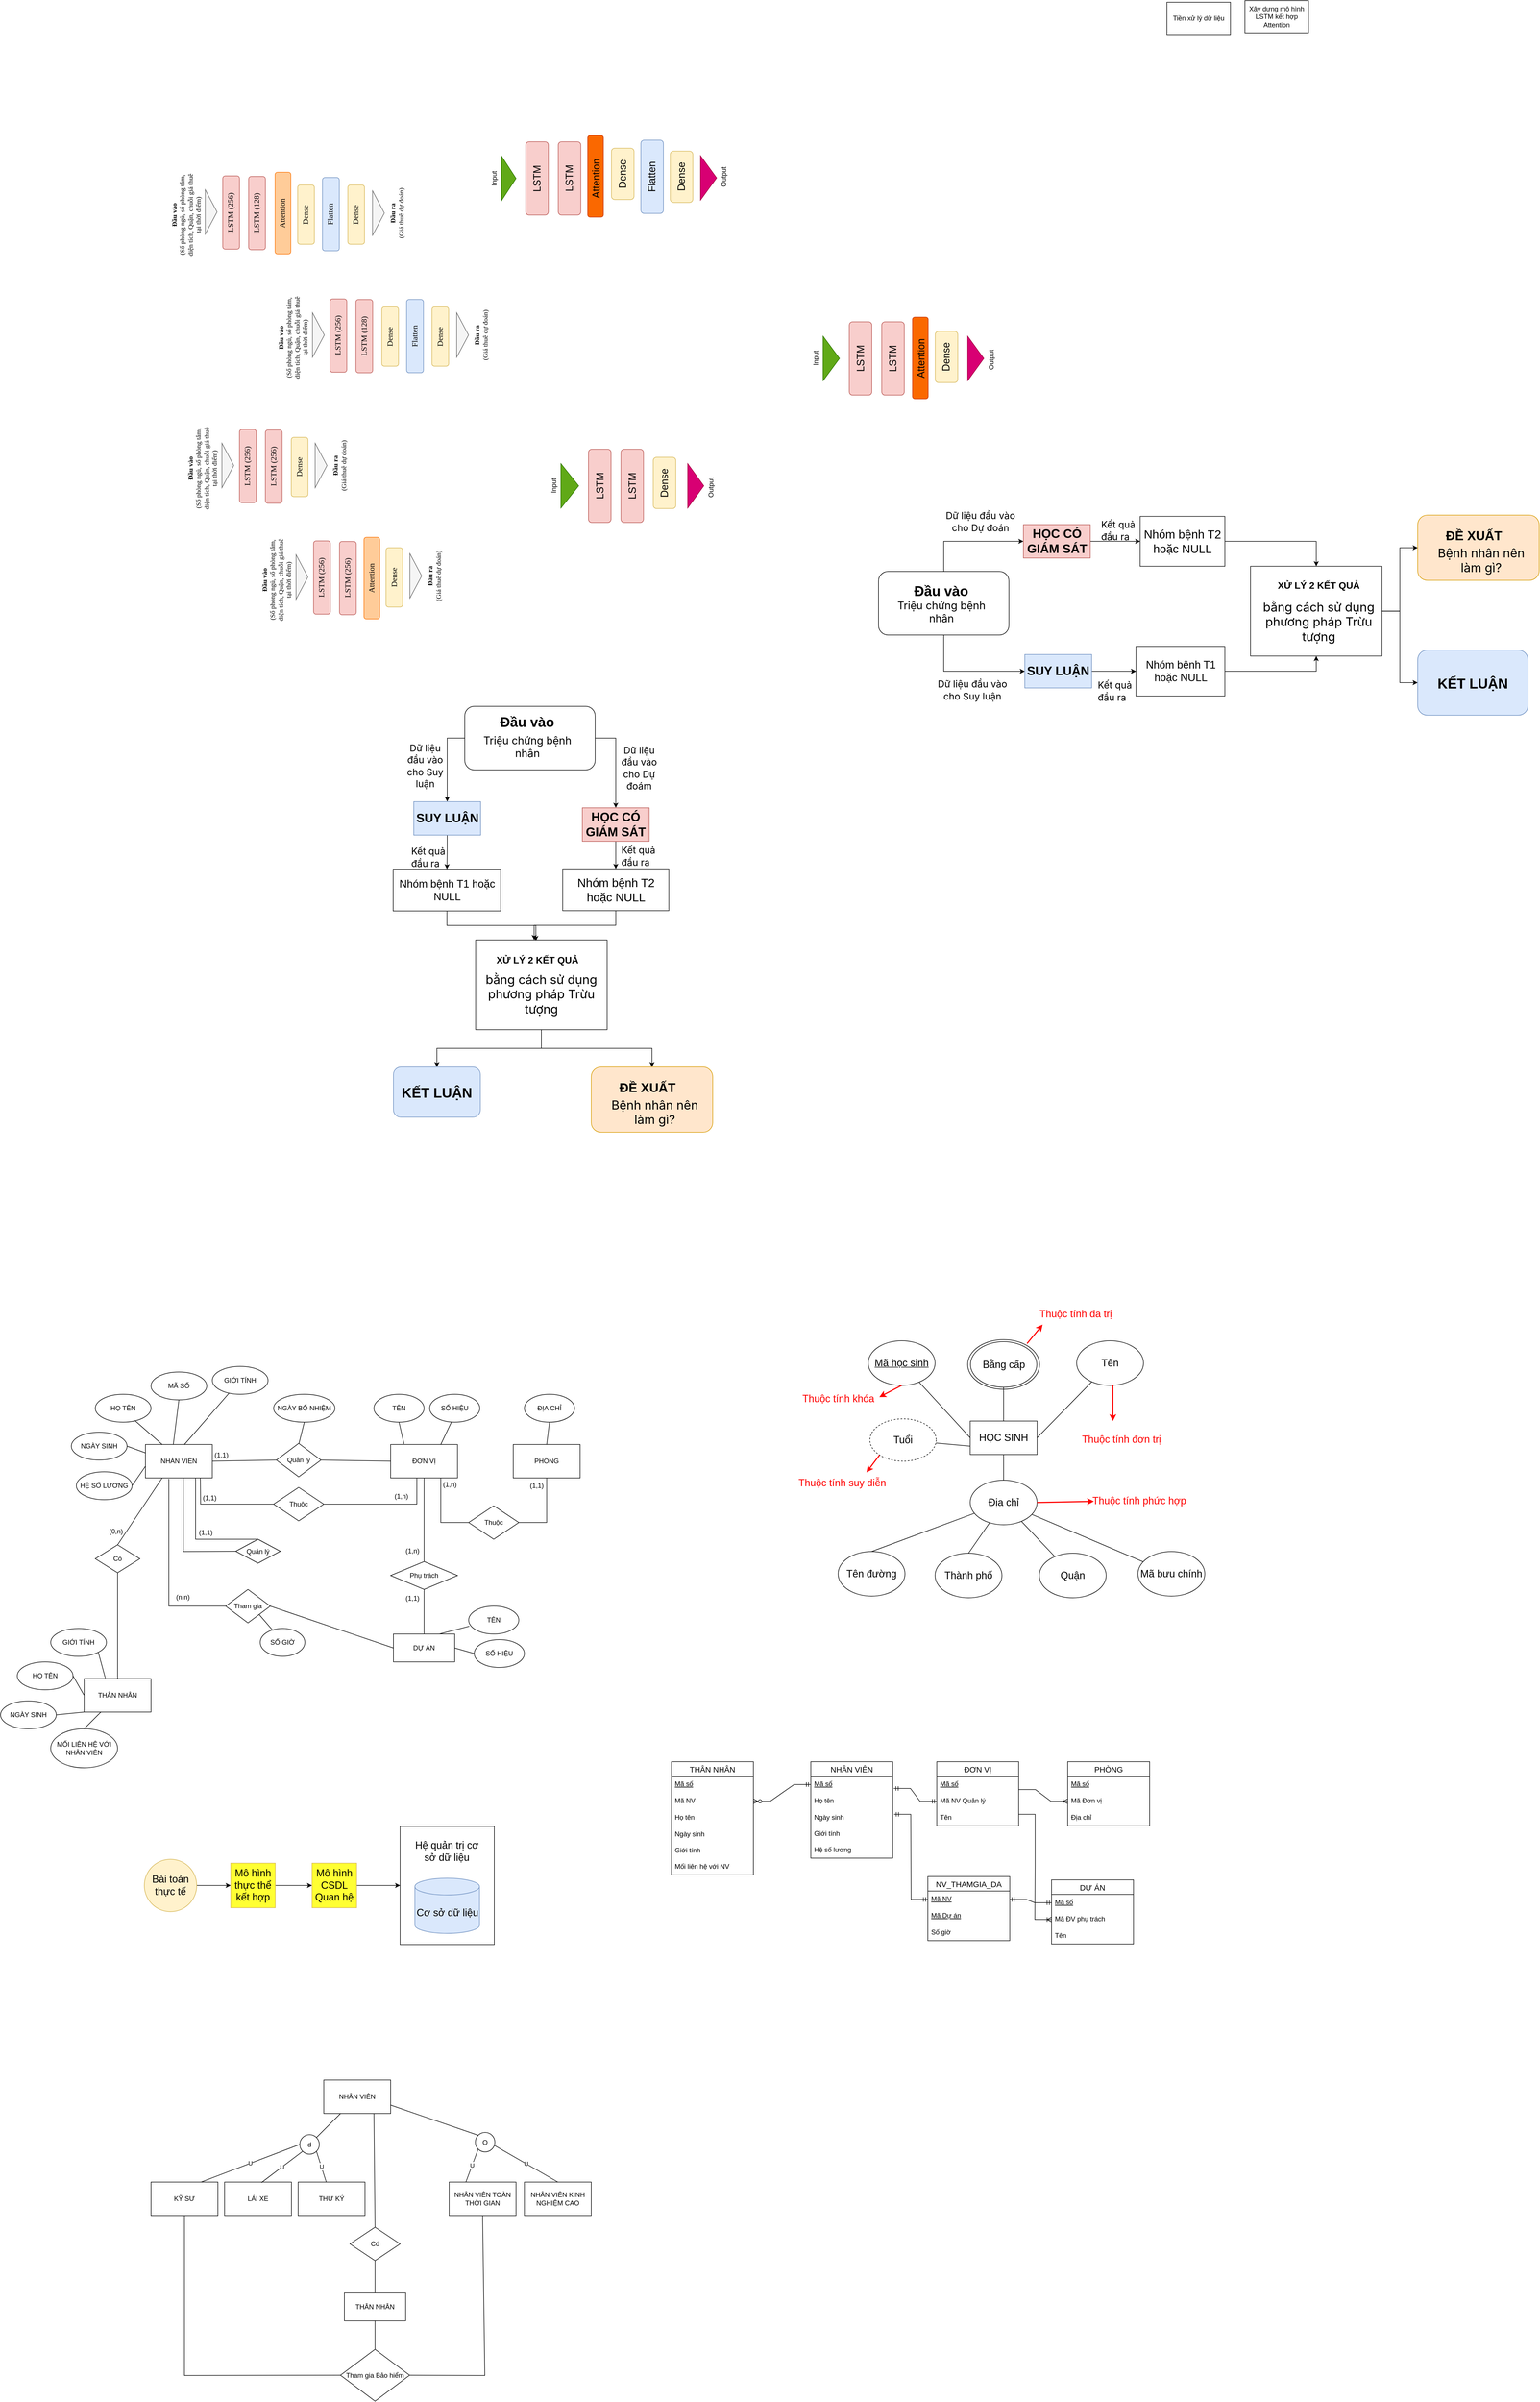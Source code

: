 <mxfile version="21.7.5" type="github">
  <diagram id="O3coM_m_zm5Ynj2vjXyQ" name="Page-1">
    <mxGraphModel dx="2722" dy="3677" grid="0" gridSize="10" guides="1" tooltips="1" connect="1" arrows="1" fold="1" page="0" pageScale="1" pageWidth="850" pageHeight="1100" math="0" shadow="0">
      <root>
        <mxCell id="0" />
        <mxCell id="1" parent="0" />
        <mxCell id="7aCp0_iX8ROO9DkPUOGS-1" value="NHÂN VIÊN" style="rounded=0;whiteSpace=wrap;html=1;" parent="1" vertex="1">
          <mxGeometry x="150" y="360" width="120" height="60" as="geometry" />
        </mxCell>
        <mxCell id="7aCp0_iX8ROO9DkPUOGS-4" value="HỌ TÊN" style="ellipse;whiteSpace=wrap;html=1;" parent="1" vertex="1">
          <mxGeometry x="60" y="270" width="100" height="50" as="geometry" />
        </mxCell>
        <mxCell id="7aCp0_iX8ROO9DkPUOGS-5" value="MÃ SỐ&lt;span style=&quot;color: rgba(0, 0, 0, 0); font-family: monospace; font-size: 0px; text-align: start;&quot;&gt;%3CmxGraphModel%3E%3Croot%3E%3CmxCell%20id%3D%220%22%2F%3E%3CmxCell%20id%3D%221%22%20parent%3D%220%22%2F%3E%3CmxCell%20id%3D%222%22%20value%3D%22H%E1%BB%8C%20T%C3%8AN%22%20style%3D%22ellipse%3BwhiteSpace%3Dwrap%3Bhtml%3D1%3B%22%20vertex%3D%221%22%20parent%3D%221%22%3E%3CmxGeometry%20x%3D%2260%22%20y%3D%22270%22%20width%3D%22100%22%20height%3D%2250%22%20as%3D%22geometry%22%2F%3E%3C%2FmxCell%3E%3C%2Froot%3E%3C%2FmxGraphModel%3E&lt;/span&gt;" style="ellipse;whiteSpace=wrap;html=1;" parent="1" vertex="1">
          <mxGeometry x="160" y="230" width="100" height="50" as="geometry" />
        </mxCell>
        <mxCell id="7aCp0_iX8ROO9DkPUOGS-6" value="NGÀY SINH" style="ellipse;whiteSpace=wrap;html=1;" parent="1" vertex="1">
          <mxGeometry x="17" y="338" width="100" height="50" as="geometry" />
        </mxCell>
        <mxCell id="7aCp0_iX8ROO9DkPUOGS-7" value="HỆ SỐ LƯƠNG" style="ellipse;whiteSpace=wrap;html=1;" parent="1" vertex="1">
          <mxGeometry x="26" y="409" width="100" height="50" as="geometry" />
        </mxCell>
        <mxCell id="7aCp0_iX8ROO9DkPUOGS-8" value="GIỚI TÍNH" style="ellipse;whiteSpace=wrap;html=1;" parent="1" vertex="1">
          <mxGeometry x="270" y="220" width="100" height="50" as="geometry" />
        </mxCell>
        <mxCell id="7aCp0_iX8ROO9DkPUOGS-9" value="" style="endArrow=none;html=1;rounded=0;entryX=0.71;entryY=0.94;entryDx=0;entryDy=0;entryPerimeter=0;exitX=0.25;exitY=0;exitDx=0;exitDy=0;" parent="1" source="7aCp0_iX8ROO9DkPUOGS-1" target="7aCp0_iX8ROO9DkPUOGS-4" edge="1">
          <mxGeometry width="50" height="50" relative="1" as="geometry">
            <mxPoint x="200" y="420" as="sourcePoint" />
            <mxPoint x="250" y="370" as="targetPoint" />
          </mxGeometry>
        </mxCell>
        <mxCell id="7aCp0_iX8ROO9DkPUOGS-10" value="" style="endArrow=none;html=1;rounded=0;entryX=0.5;entryY=1;entryDx=0;entryDy=0;" parent="1" target="7aCp0_iX8ROO9DkPUOGS-5" edge="1">
          <mxGeometry width="50" height="50" relative="1" as="geometry">
            <mxPoint x="200" y="360" as="sourcePoint" />
            <mxPoint x="141" y="327" as="targetPoint" />
          </mxGeometry>
        </mxCell>
        <mxCell id="7aCp0_iX8ROO9DkPUOGS-11" value="" style="endArrow=none;html=1;rounded=0;" parent="1" target="7aCp0_iX8ROO9DkPUOGS-8" edge="1">
          <mxGeometry width="50" height="50" relative="1" as="geometry">
            <mxPoint x="220" y="360" as="sourcePoint" />
            <mxPoint x="290" y="260" as="targetPoint" />
          </mxGeometry>
        </mxCell>
        <mxCell id="7aCp0_iX8ROO9DkPUOGS-12" value="" style="endArrow=none;html=1;rounded=0;entryX=1;entryY=0.5;entryDx=0;entryDy=0;exitX=0;exitY=0.25;exitDx=0;exitDy=0;" parent="1" source="7aCp0_iX8ROO9DkPUOGS-1" target="7aCp0_iX8ROO9DkPUOGS-6" edge="1">
          <mxGeometry width="50" height="50" relative="1" as="geometry">
            <mxPoint x="230" y="370" as="sourcePoint" />
            <mxPoint x="298" y="280" as="targetPoint" />
          </mxGeometry>
        </mxCell>
        <mxCell id="7aCp0_iX8ROO9DkPUOGS-13" value="" style="endArrow=none;html=1;rounded=0;entryX=1;entryY=0.5;entryDx=0;entryDy=0;exitX=0;exitY=0.65;exitDx=0;exitDy=0;exitPerimeter=0;" parent="1" source="7aCp0_iX8ROO9DkPUOGS-1" target="7aCp0_iX8ROO9DkPUOGS-7" edge="1">
          <mxGeometry width="50" height="50" relative="1" as="geometry">
            <mxPoint x="170" y="385" as="sourcePoint" />
            <mxPoint x="130" y="385" as="targetPoint" />
          </mxGeometry>
        </mxCell>
        <mxCell id="7aCp0_iX8ROO9DkPUOGS-19" value="NGÀY BỔ NHIỆM" style="ellipse;whiteSpace=wrap;html=1;" parent="1" vertex="1">
          <mxGeometry x="380" y="270" width="110" height="50" as="geometry" />
        </mxCell>
        <mxCell id="7aCp0_iX8ROO9DkPUOGS-20" value="" style="endArrow=none;html=1;rounded=0;entryX=0.5;entryY=1;entryDx=0;entryDy=0;exitX=0.5;exitY=0;exitDx=0;exitDy=0;" parent="1" target="7aCp0_iX8ROO9DkPUOGS-19" edge="1">
          <mxGeometry width="50" height="50" relative="1" as="geometry">
            <mxPoint x="425" y="360.0" as="sourcePoint" />
            <mxPoint x="420" y="370" as="targetPoint" />
          </mxGeometry>
        </mxCell>
        <mxCell id="7aCp0_iX8ROO9DkPUOGS-21" value="ĐƠN VỊ" style="rounded=0;whiteSpace=wrap;html=1;" parent="1" vertex="1">
          <mxGeometry x="590" y="360" width="120" height="60" as="geometry" />
        </mxCell>
        <mxCell id="7aCp0_iX8ROO9DkPUOGS-23" value="Quản lý" style="rhombus;whiteSpace=wrap;html=1;" parent="1" vertex="1">
          <mxGeometry x="385" y="358" width="80" height="60" as="geometry" />
        </mxCell>
        <mxCell id="7aCp0_iX8ROO9DkPUOGS-25" value="" style="endArrow=none;html=1;rounded=0;entryX=0;entryY=0.5;entryDx=0;entryDy=0;exitX=1;exitY=0.5;exitDx=0;exitDy=0;" parent="1" source="7aCp0_iX8ROO9DkPUOGS-23" target="7aCp0_iX8ROO9DkPUOGS-21" edge="1">
          <mxGeometry width="50" height="50" relative="1" as="geometry">
            <mxPoint x="590" y="420" as="sourcePoint" />
            <mxPoint x="640" y="370" as="targetPoint" />
            <Array as="points" />
          </mxGeometry>
        </mxCell>
        <mxCell id="7aCp0_iX8ROO9DkPUOGS-26" value="TÊN" style="ellipse;whiteSpace=wrap;html=1;" parent="1" vertex="1">
          <mxGeometry x="560" y="270" width="90" height="50" as="geometry" />
        </mxCell>
        <mxCell id="7aCp0_iX8ROO9DkPUOGS-27" value="" style="endArrow=none;html=1;rounded=0;entryX=0.5;entryY=1;entryDx=0;entryDy=0;exitX=0.2;exitY=-0.017;exitDx=0;exitDy=0;exitPerimeter=0;" parent="1" source="7aCp0_iX8ROO9DkPUOGS-21" target="7aCp0_iX8ROO9DkPUOGS-26" edge="1">
          <mxGeometry width="50" height="50" relative="1" as="geometry">
            <mxPoint x="580" y="420" as="sourcePoint" />
            <mxPoint x="630" y="370" as="targetPoint" />
          </mxGeometry>
        </mxCell>
        <mxCell id="7aCp0_iX8ROO9DkPUOGS-28" value="SỐ HIỆU" style="ellipse;whiteSpace=wrap;html=1;" parent="1" vertex="1">
          <mxGeometry x="660" y="270" width="90" height="50" as="geometry" />
        </mxCell>
        <mxCell id="7aCp0_iX8ROO9DkPUOGS-29" value="" style="endArrow=none;html=1;rounded=0;entryX=0.433;entryY=1;entryDx=0;entryDy=0;entryPerimeter=0;exitX=0.75;exitY=0;exitDx=0;exitDy=0;" parent="1" source="7aCp0_iX8ROO9DkPUOGS-21" target="7aCp0_iX8ROO9DkPUOGS-28" edge="1">
          <mxGeometry width="50" height="50" relative="1" as="geometry">
            <mxPoint x="580" y="420" as="sourcePoint" />
            <mxPoint x="630" y="370" as="targetPoint" />
          </mxGeometry>
        </mxCell>
        <mxCell id="7aCp0_iX8ROO9DkPUOGS-31" value="PHÒNG" style="rounded=0;whiteSpace=wrap;html=1;" parent="1" vertex="1">
          <mxGeometry x="810" y="360" width="120" height="60" as="geometry" />
        </mxCell>
        <mxCell id="7aCp0_iX8ROO9DkPUOGS-32" value="Thuộc" style="rhombus;whiteSpace=wrap;html=1;" parent="1" vertex="1">
          <mxGeometry x="730" y="470" width="90" height="60" as="geometry" />
        </mxCell>
        <mxCell id="7aCp0_iX8ROO9DkPUOGS-33" value="" style="endArrow=none;html=1;rounded=0;entryX=0.75;entryY=1;entryDx=0;entryDy=0;exitX=0;exitY=0.5;exitDx=0;exitDy=0;" parent="1" source="7aCp0_iX8ROO9DkPUOGS-32" target="7aCp0_iX8ROO9DkPUOGS-21" edge="1">
          <mxGeometry width="50" height="50" relative="1" as="geometry">
            <mxPoint x="660" y="350" as="sourcePoint" />
            <mxPoint x="710" y="300" as="targetPoint" />
            <Array as="points">
              <mxPoint x="680" y="500" />
            </Array>
          </mxGeometry>
        </mxCell>
        <mxCell id="7aCp0_iX8ROO9DkPUOGS-34" value="" style="endArrow=none;html=1;rounded=0;entryX=0.5;entryY=1;entryDx=0;entryDy=0;exitX=1;exitY=0.5;exitDx=0;exitDy=0;" parent="1" source="7aCp0_iX8ROO9DkPUOGS-32" target="7aCp0_iX8ROO9DkPUOGS-31" edge="1">
          <mxGeometry width="50" height="50" relative="1" as="geometry">
            <mxPoint x="740" y="510" as="sourcePoint" />
            <mxPoint x="690" y="430" as="targetPoint" />
            <Array as="points">
              <mxPoint x="870" y="500" />
            </Array>
          </mxGeometry>
        </mxCell>
        <mxCell id="7aCp0_iX8ROO9DkPUOGS-35" value="Phụ trách" style="rhombus;whiteSpace=wrap;html=1;" parent="1" vertex="1">
          <mxGeometry x="590" y="570" width="120" height="50" as="geometry" />
        </mxCell>
        <mxCell id="7aCp0_iX8ROO9DkPUOGS-36" value="" style="endArrow=none;html=1;rounded=0;entryX=0.5;entryY=1;entryDx=0;entryDy=0;" parent="1" source="7aCp0_iX8ROO9DkPUOGS-35" target="7aCp0_iX8ROO9DkPUOGS-21" edge="1">
          <mxGeometry width="50" height="50" relative="1" as="geometry">
            <mxPoint x="680" y="350" as="sourcePoint" />
            <mxPoint x="730" y="300" as="targetPoint" />
          </mxGeometry>
        </mxCell>
        <mxCell id="7aCp0_iX8ROO9DkPUOGS-37" value="DỰ ÁN" style="rounded=0;whiteSpace=wrap;html=1;" parent="1" vertex="1">
          <mxGeometry x="595" y="700" width="110" height="50" as="geometry" />
        </mxCell>
        <mxCell id="7aCp0_iX8ROO9DkPUOGS-38" value="" style="endArrow=none;html=1;rounded=0;entryX=0.5;entryY=1;entryDx=0;entryDy=0;" parent="1" source="7aCp0_iX8ROO9DkPUOGS-37" target="7aCp0_iX8ROO9DkPUOGS-35" edge="1">
          <mxGeometry width="50" height="50" relative="1" as="geometry">
            <mxPoint x="680" y="550" as="sourcePoint" />
            <mxPoint x="730" y="500" as="targetPoint" />
          </mxGeometry>
        </mxCell>
        <mxCell id="7aCp0_iX8ROO9DkPUOGS-39" value="TÊN" style="ellipse;whiteSpace=wrap;html=1;" parent="1" vertex="1">
          <mxGeometry x="730" y="650" width="90" height="50" as="geometry" />
        </mxCell>
        <mxCell id="7aCp0_iX8ROO9DkPUOGS-40" value="SỐ HIỆU" style="ellipse;whiteSpace=wrap;html=1;" parent="1" vertex="1">
          <mxGeometry x="740" y="710" width="90" height="50" as="geometry" />
        </mxCell>
        <mxCell id="7aCp0_iX8ROO9DkPUOGS-41" value="" style="endArrow=none;html=1;rounded=0;entryX=0.011;entryY=0.72;entryDx=0;entryDy=0;entryPerimeter=0;exitX=0.75;exitY=0;exitDx=0;exitDy=0;" parent="1" source="7aCp0_iX8ROO9DkPUOGS-37" target="7aCp0_iX8ROO9DkPUOGS-39" edge="1">
          <mxGeometry width="50" height="50" relative="1" as="geometry">
            <mxPoint x="680" y="550" as="sourcePoint" />
            <mxPoint x="730" y="500" as="targetPoint" />
          </mxGeometry>
        </mxCell>
        <mxCell id="7aCp0_iX8ROO9DkPUOGS-42" value="" style="endArrow=none;html=1;rounded=0;entryX=0;entryY=0.5;entryDx=0;entryDy=0;exitX=1;exitY=0.5;exitDx=0;exitDy=0;" parent="1" source="7aCp0_iX8ROO9DkPUOGS-37" target="7aCp0_iX8ROO9DkPUOGS-40" edge="1">
          <mxGeometry width="50" height="50" relative="1" as="geometry">
            <mxPoint x="687.5" y="710" as="sourcePoint" />
            <mxPoint x="740.99" y="696" as="targetPoint" />
          </mxGeometry>
        </mxCell>
        <mxCell id="7aCp0_iX8ROO9DkPUOGS-43" value="Tham gia" style="rhombus;whiteSpace=wrap;html=1;" parent="1" vertex="1">
          <mxGeometry x="294" y="620" width="80" height="60" as="geometry" />
        </mxCell>
        <mxCell id="7aCp0_iX8ROO9DkPUOGS-44" value="" style="endArrow=none;html=1;rounded=0;exitX=0;exitY=0.5;exitDx=0;exitDy=0;entryX=0.35;entryY=1.025;entryDx=0;entryDy=0;entryPerimeter=0;" parent="1" source="7aCp0_iX8ROO9DkPUOGS-43" target="7aCp0_iX8ROO9DkPUOGS-1" edge="1">
          <mxGeometry width="50" height="50" relative="1" as="geometry">
            <mxPoint x="240" y="550" as="sourcePoint" />
            <mxPoint x="290" y="500" as="targetPoint" />
            <Array as="points">
              <mxPoint x="192" y="650" />
            </Array>
          </mxGeometry>
        </mxCell>
        <mxCell id="7aCp0_iX8ROO9DkPUOGS-46" value="Thuộc" style="rhombus;whiteSpace=wrap;html=1;" parent="1" vertex="1">
          <mxGeometry x="380" y="437" width="90" height="60" as="geometry" />
        </mxCell>
        <mxCell id="7aCp0_iX8ROO9DkPUOGS-47" value="" style="endArrow=none;html=1;rounded=0;exitX=0;exitY=0.5;exitDx=0;exitDy=0;entryX=0.821;entryY=1.005;entryDx=0;entryDy=0;entryPerimeter=0;" parent="1" source="7aCp0_iX8ROO9DkPUOGS-46" target="7aCp0_iX8ROO9DkPUOGS-1" edge="1">
          <mxGeometry width="50" height="50" relative="1" as="geometry">
            <mxPoint x="340" y="550" as="sourcePoint" />
            <mxPoint x="230" y="420" as="targetPoint" />
            <Array as="points">
              <mxPoint x="249" y="467" />
            </Array>
          </mxGeometry>
        </mxCell>
        <mxCell id="7aCp0_iX8ROO9DkPUOGS-48" value="" style="endArrow=none;html=1;rounded=0;entryX=0.392;entryY=1;entryDx=0;entryDy=0;entryPerimeter=0;exitX=1;exitY=0.5;exitDx=0;exitDy=0;" parent="1" source="7aCp0_iX8ROO9DkPUOGS-46" target="7aCp0_iX8ROO9DkPUOGS-21" edge="1">
          <mxGeometry width="50" height="50" relative="1" as="geometry">
            <mxPoint x="540" y="550" as="sourcePoint" />
            <mxPoint x="590" y="500" as="targetPoint" />
            <Array as="points">
              <mxPoint x="637" y="467" />
            </Array>
          </mxGeometry>
        </mxCell>
        <mxCell id="7aCp0_iX8ROO9DkPUOGS-51" value="" style="endArrow=none;html=1;rounded=0;entryX=0;entryY=0.5;entryDx=0;entryDy=0;exitX=1;exitY=0.5;exitDx=0;exitDy=0;" parent="1" source="7aCp0_iX8ROO9DkPUOGS-43" target="7aCp0_iX8ROO9DkPUOGS-37" edge="1">
          <mxGeometry width="50" height="50" relative="1" as="geometry">
            <mxPoint x="412" y="724.7" as="sourcePoint" />
            <mxPoint x="452" y="724.7" as="targetPoint" />
          </mxGeometry>
        </mxCell>
        <mxCell id="7aCp0_iX8ROO9DkPUOGS-54" value="SỐ GIỜ" style="ellipse;whiteSpace=wrap;html=1;" parent="1" vertex="1">
          <mxGeometry x="356" y="690" width="80" height="50" as="geometry" />
        </mxCell>
        <mxCell id="7aCp0_iX8ROO9DkPUOGS-56" value="" style="endArrow=none;html=1;rounded=0;exitX=0.288;exitY=0.08;exitDx=0;exitDy=0;exitPerimeter=0;entryX=1;entryY=1;entryDx=0;entryDy=0;" parent="1" source="7aCp0_iX8ROO9DkPUOGS-54" target="7aCp0_iX8ROO9DkPUOGS-43" edge="1">
          <mxGeometry width="50" height="50" relative="1" as="geometry">
            <mxPoint x="344" y="790" as="sourcePoint" />
            <mxPoint x="390" y="750" as="targetPoint" />
          </mxGeometry>
        </mxCell>
        <mxCell id="7aCp0_iX8ROO9DkPUOGS-57" value="THÂN NHÂN" style="rounded=0;whiteSpace=wrap;html=1;" parent="1" vertex="1">
          <mxGeometry x="40" y="780" width="120" height="60" as="geometry" />
        </mxCell>
        <mxCell id="7aCp0_iX8ROO9DkPUOGS-58" value="Có" style="rhombus;whiteSpace=wrap;html=1;" parent="1" vertex="1">
          <mxGeometry x="60" y="540" width="80" height="50" as="geometry" />
        </mxCell>
        <mxCell id="7aCp0_iX8ROO9DkPUOGS-59" value="" style="endArrow=none;html=1;rounded=0;entryX=0.25;entryY=1;entryDx=0;entryDy=0;exitX=0.5;exitY=0;exitDx=0;exitDy=0;" parent="1" source="7aCp0_iX8ROO9DkPUOGS-58" target="7aCp0_iX8ROO9DkPUOGS-1" edge="1">
          <mxGeometry width="50" height="50" relative="1" as="geometry">
            <mxPoint x="30" y="550" as="sourcePoint" />
            <mxPoint x="80" y="500" as="targetPoint" />
          </mxGeometry>
        </mxCell>
        <mxCell id="7aCp0_iX8ROO9DkPUOGS-60" value="" style="endArrow=none;html=1;rounded=0;entryX=0.5;entryY=1;entryDx=0;entryDy=0;" parent="1" source="7aCp0_iX8ROO9DkPUOGS-57" target="7aCp0_iX8ROO9DkPUOGS-58" edge="1">
          <mxGeometry width="50" height="50" relative="1" as="geometry">
            <mxPoint x="30" y="550" as="sourcePoint" />
            <mxPoint x="80" y="500" as="targetPoint" />
          </mxGeometry>
        </mxCell>
        <mxCell id="7aCp0_iX8ROO9DkPUOGS-62" value="HỌ TÊN" style="ellipse;whiteSpace=wrap;html=1;" parent="1" vertex="1">
          <mxGeometry x="-80" y="750" width="100" height="50" as="geometry" />
        </mxCell>
        <mxCell id="7aCp0_iX8ROO9DkPUOGS-63" value="NGÀY SINH" style="ellipse;whiteSpace=wrap;html=1;" parent="1" vertex="1">
          <mxGeometry x="-110" y="820" width="100" height="50" as="geometry" />
        </mxCell>
        <mxCell id="7aCp0_iX8ROO9DkPUOGS-64" value="GIỚI TÍNH" style="ellipse;whiteSpace=wrap;html=1;" parent="1" vertex="1">
          <mxGeometry x="-20" y="690" width="100" height="50" as="geometry" />
        </mxCell>
        <mxCell id="7aCp0_iX8ROO9DkPUOGS-65" value="MỐI LIÊN HỆ VỚI NHÂN VIÊN" style="ellipse;whiteSpace=wrap;html=1;" parent="1" vertex="1">
          <mxGeometry x="-20" y="870" width="120" height="70" as="geometry" />
        </mxCell>
        <mxCell id="7aCp0_iX8ROO9DkPUOGS-66" value="" style="endArrow=none;html=1;rounded=0;entryX=0.317;entryY=-0.017;entryDx=0;entryDy=0;entryPerimeter=0;exitX=1;exitY=1;exitDx=0;exitDy=0;" parent="1" source="7aCp0_iX8ROO9DkPUOGS-64" target="7aCp0_iX8ROO9DkPUOGS-57" edge="1">
          <mxGeometry width="50" height="50" relative="1" as="geometry">
            <mxPoint x="90" y="640" as="sourcePoint" />
            <mxPoint x="140" y="590" as="targetPoint" />
          </mxGeometry>
        </mxCell>
        <mxCell id="7aCp0_iX8ROO9DkPUOGS-67" value="" style="endArrow=none;html=1;rounded=0;entryX=0;entryY=0.5;entryDx=0;entryDy=0;exitX=1;exitY=0.5;exitDx=0;exitDy=0;" parent="1" source="7aCp0_iX8ROO9DkPUOGS-62" target="7aCp0_iX8ROO9DkPUOGS-57" edge="1">
          <mxGeometry width="50" height="50" relative="1" as="geometry">
            <mxPoint x="75.355" y="742.678" as="sourcePoint" />
            <mxPoint x="88.04" y="788.98" as="targetPoint" />
          </mxGeometry>
        </mxCell>
        <mxCell id="7aCp0_iX8ROO9DkPUOGS-68" value="" style="endArrow=none;html=1;rounded=0;entryX=0;entryY=1;entryDx=0;entryDy=0;exitX=1;exitY=0.5;exitDx=0;exitDy=0;" parent="1" source="7aCp0_iX8ROO9DkPUOGS-63" target="7aCp0_iX8ROO9DkPUOGS-57" edge="1">
          <mxGeometry width="50" height="50" relative="1" as="geometry">
            <mxPoint x="30" y="785" as="sourcePoint" />
            <mxPoint x="50" y="820" as="targetPoint" />
          </mxGeometry>
        </mxCell>
        <mxCell id="7aCp0_iX8ROO9DkPUOGS-69" value="" style="endArrow=none;html=1;rounded=0;entryX=0.25;entryY=1;entryDx=0;entryDy=0;exitX=0.5;exitY=0;exitDx=0;exitDy=0;" parent="1" source="7aCp0_iX8ROO9DkPUOGS-65" target="7aCp0_iX8ROO9DkPUOGS-57" edge="1">
          <mxGeometry width="50" height="50" relative="1" as="geometry">
            <mxPoint y="855" as="sourcePoint" />
            <mxPoint x="50" y="850" as="targetPoint" />
          </mxGeometry>
        </mxCell>
        <mxCell id="7aCp0_iX8ROO9DkPUOGS-70" value="ĐỊA CHỈ" style="ellipse;whiteSpace=wrap;html=1;" parent="1" vertex="1">
          <mxGeometry x="830" y="270" width="90" height="50" as="geometry" />
        </mxCell>
        <mxCell id="7aCp0_iX8ROO9DkPUOGS-71" value="" style="endArrow=none;html=1;rounded=0;entryX=0.5;entryY=1;entryDx=0;entryDy=0;exitX=0.5;exitY=0;exitDx=0;exitDy=0;" parent="1" source="7aCp0_iX8ROO9DkPUOGS-31" target="7aCp0_iX8ROO9DkPUOGS-70" edge="1">
          <mxGeometry width="50" height="50" relative="1" as="geometry">
            <mxPoint x="580" y="510" as="sourcePoint" />
            <mxPoint x="630" y="460" as="targetPoint" />
          </mxGeometry>
        </mxCell>
        <mxCell id="7aCp0_iX8ROO9DkPUOGS-72" value="Quản lý" style="rhombus;whiteSpace=wrap;html=1;" parent="1" vertex="1">
          <mxGeometry x="312" y="530" width="80" height="43" as="geometry" />
        </mxCell>
        <mxCell id="7aCp0_iX8ROO9DkPUOGS-73" value="" style="endArrow=none;html=1;rounded=0;entryX=0.566;entryY=1.005;entryDx=0;entryDy=0;entryPerimeter=0;exitX=0;exitY=0.5;exitDx=0;exitDy=0;" parent="1" source="7aCp0_iX8ROO9DkPUOGS-72" target="7aCp0_iX8ROO9DkPUOGS-1" edge="1">
          <mxGeometry width="50" height="50" relative="1" as="geometry">
            <mxPoint x="486" y="616" as="sourcePoint" />
            <mxPoint x="536" y="566" as="targetPoint" />
            <Array as="points">
              <mxPoint x="218" y="552" />
            </Array>
          </mxGeometry>
        </mxCell>
        <mxCell id="7aCp0_iX8ROO9DkPUOGS-74" value="" style="endArrow=none;html=1;rounded=0;entryX=0.75;entryY=1;entryDx=0;entryDy=0;exitX=0.5;exitY=0;exitDx=0;exitDy=0;" parent="1" source="7aCp0_iX8ROO9DkPUOGS-72" target="7aCp0_iX8ROO9DkPUOGS-1" edge="1">
          <mxGeometry width="50" height="50" relative="1" as="geometry">
            <mxPoint x="200" y="613" as="sourcePoint" />
            <mxPoint x="536" y="566" as="targetPoint" />
            <Array as="points">
              <mxPoint x="240" y="530" />
            </Array>
          </mxGeometry>
        </mxCell>
        <mxCell id="7aCp0_iX8ROO9DkPUOGS-79" value="" style="endArrow=none;html=1;rounded=0;exitX=1;exitY=0.5;exitDx=0;exitDy=0;entryX=0;entryY=0.5;entryDx=0;entryDy=0;" parent="1" source="7aCp0_iX8ROO9DkPUOGS-1" target="7aCp0_iX8ROO9DkPUOGS-23" edge="1">
          <mxGeometry width="50" height="50" relative="1" as="geometry">
            <mxPoint x="370" y="367" as="sourcePoint" />
            <mxPoint x="420" y="317" as="targetPoint" />
          </mxGeometry>
        </mxCell>
        <mxCell id="7aCp0_iX8ROO9DkPUOGS-81" value="NHÂN VIÊN" style="rounded=0;whiteSpace=wrap;html=1;" parent="1" vertex="1">
          <mxGeometry x="470" y="1500" width="120" height="60" as="geometry" />
        </mxCell>
        <mxCell id="7aCp0_iX8ROO9DkPUOGS-82" value="KỸ SƯ" style="rounded=0;whiteSpace=wrap;html=1;" parent="1" vertex="1">
          <mxGeometry x="160" y="1683" width="120" height="60" as="geometry" />
        </mxCell>
        <mxCell id="7aCp0_iX8ROO9DkPUOGS-83" value="LÁI XE" style="rounded=0;whiteSpace=wrap;html=1;" parent="1" vertex="1">
          <mxGeometry x="292" y="1683" width="120" height="60" as="geometry" />
        </mxCell>
        <mxCell id="7aCp0_iX8ROO9DkPUOGS-84" value="THƯ KÝ" style="rounded=0;whiteSpace=wrap;html=1;" parent="1" vertex="1">
          <mxGeometry x="424" y="1683" width="120" height="60" as="geometry" />
        </mxCell>
        <mxCell id="7aCp0_iX8ROO9DkPUOGS-85" value="NHÂN VIÊN TOÀN THỜI GIAN" style="rounded=0;whiteSpace=wrap;html=1;" parent="1" vertex="1">
          <mxGeometry x="695" y="1683" width="120" height="60" as="geometry" />
        </mxCell>
        <mxCell id="7aCp0_iX8ROO9DkPUOGS-86" value="NHÂN VIÊN KINH NGHIỆM CAO" style="rounded=0;whiteSpace=wrap;html=1;" parent="1" vertex="1">
          <mxGeometry x="830" y="1683" width="120" height="60" as="geometry" />
        </mxCell>
        <mxCell id="7aCp0_iX8ROO9DkPUOGS-87" value="d" style="ellipse;whiteSpace=wrap;html=1;aspect=fixed;" parent="1" vertex="1">
          <mxGeometry x="427" y="1598" width="35" height="35" as="geometry" />
        </mxCell>
        <mxCell id="7aCp0_iX8ROO9DkPUOGS-88" value="" style="endArrow=none;html=1;rounded=0;entryX=0.25;entryY=1;entryDx=0;entryDy=0;" parent="1" source="7aCp0_iX8ROO9DkPUOGS-87" target="7aCp0_iX8ROO9DkPUOGS-81" edge="1">
          <mxGeometry width="50" height="50" relative="1" as="geometry">
            <mxPoint x="461" y="1668" as="sourcePoint" />
            <mxPoint x="511" y="1618" as="targetPoint" />
          </mxGeometry>
        </mxCell>
        <mxCell id="7aCp0_iX8ROO9DkPUOGS-89" value="U" style="endArrow=none;html=1;rounded=0;entryX=0;entryY=0.5;entryDx=0;entryDy=0;exitX=0.75;exitY=0;exitDx=0;exitDy=0;" parent="1" source="7aCp0_iX8ROO9DkPUOGS-82" target="7aCp0_iX8ROO9DkPUOGS-87" edge="1">
          <mxGeometry width="50" height="50" relative="1" as="geometry">
            <mxPoint x="466.874" y="1613.126" as="sourcePoint" />
            <mxPoint x="510" y="1570" as="targetPoint" />
          </mxGeometry>
        </mxCell>
        <mxCell id="7aCp0_iX8ROO9DkPUOGS-90" value="U" style="endArrow=none;html=1;rounded=0;entryX=0;entryY=1;entryDx=0;entryDy=0;exitX=0.552;exitY=0.016;exitDx=0;exitDy=0;exitPerimeter=0;" parent="1" source="7aCp0_iX8ROO9DkPUOGS-83" target="7aCp0_iX8ROO9DkPUOGS-87" edge="1">
          <mxGeometry width="50" height="50" relative="1" as="geometry">
            <mxPoint x="260" y="1693" as="sourcePoint" />
            <mxPoint x="437.0" y="1625.5" as="targetPoint" />
          </mxGeometry>
        </mxCell>
        <mxCell id="7aCp0_iX8ROO9DkPUOGS-91" value="U" style="endArrow=none;html=1;rounded=0;entryX=1;entryY=1;entryDx=0;entryDy=0;" parent="1" source="7aCp0_iX8ROO9DkPUOGS-84" target="7aCp0_iX8ROO9DkPUOGS-87" edge="1">
          <mxGeometry width="50" height="50" relative="1" as="geometry">
            <mxPoint x="368.24" y="1693.96" as="sourcePoint" />
            <mxPoint x="442.126" y="1637.874" as="targetPoint" />
          </mxGeometry>
        </mxCell>
        <mxCell id="7aCp0_iX8ROO9DkPUOGS-94" value="O" style="ellipse;whiteSpace=wrap;html=1;aspect=fixed;" parent="1" vertex="1">
          <mxGeometry x="742" y="1594" width="35" height="35" as="geometry" />
        </mxCell>
        <mxCell id="7aCp0_iX8ROO9DkPUOGS-95" value="" style="endArrow=none;html=1;rounded=0;entryX=1;entryY=0.75;entryDx=0;entryDy=0;exitX=0;exitY=0;exitDx=0;exitDy=0;" parent="1" source="7aCp0_iX8ROO9DkPUOGS-94" target="7aCp0_iX8ROO9DkPUOGS-81" edge="1">
          <mxGeometry width="50" height="50" relative="1" as="geometry">
            <mxPoint x="647" y="1601" as="sourcePoint" />
            <mxPoint x="697" y="1551" as="targetPoint" />
          </mxGeometry>
        </mxCell>
        <mxCell id="7aCp0_iX8ROO9DkPUOGS-97" value="U" style="endArrow=none;html=1;rounded=0;entryX=0;entryY=1;entryDx=0;entryDy=0;exitX=0.25;exitY=0;exitDx=0;exitDy=0;" parent="1" source="7aCp0_iX8ROO9DkPUOGS-85" target="7aCp0_iX8ROO9DkPUOGS-94" edge="1">
          <mxGeometry width="50" height="50" relative="1" as="geometry">
            <mxPoint x="676" y="1601" as="sourcePoint" />
            <mxPoint x="726" y="1551" as="targetPoint" />
          </mxGeometry>
        </mxCell>
        <mxCell id="7aCp0_iX8ROO9DkPUOGS-98" value="U" style="endArrow=none;html=1;rounded=0;entryX=0.5;entryY=0;entryDx=0;entryDy=0;exitX=0.971;exitY=0.662;exitDx=0;exitDy=0;exitPerimeter=0;" parent="1" source="7aCp0_iX8ROO9DkPUOGS-94" target="7aCp0_iX8ROO9DkPUOGS-86" edge="1">
          <mxGeometry width="50" height="50" relative="1" as="geometry">
            <mxPoint x="767.126" y="1617.126" as="sourcePoint" />
            <mxPoint x="610" y="1565" as="targetPoint" />
          </mxGeometry>
        </mxCell>
        <mxCell id="7aCp0_iX8ROO9DkPUOGS-100" value="Có" style="rhombus;whiteSpace=wrap;html=1;" parent="1" vertex="1">
          <mxGeometry x="517" y="1764" width="90" height="60" as="geometry" />
        </mxCell>
        <mxCell id="7aCp0_iX8ROO9DkPUOGS-102" value="THÂN NHÂN" style="rounded=0;whiteSpace=wrap;html=1;" parent="1" vertex="1">
          <mxGeometry x="507" y="1882" width="110" height="50" as="geometry" />
        </mxCell>
        <mxCell id="7aCp0_iX8ROO9DkPUOGS-103" value="" style="endArrow=none;html=1;rounded=0;exitX=0.75;exitY=1;exitDx=0;exitDy=0;entryX=0.5;entryY=0;entryDx=0;entryDy=0;" parent="1" source="7aCp0_iX8ROO9DkPUOGS-81" target="7aCp0_iX8ROO9DkPUOGS-100" edge="1">
          <mxGeometry width="50" height="50" relative="1" as="geometry">
            <mxPoint x="645" y="997" as="sourcePoint" />
            <mxPoint x="695" y="947" as="targetPoint" />
          </mxGeometry>
        </mxCell>
        <mxCell id="7aCp0_iX8ROO9DkPUOGS-104" value="" style="endArrow=none;html=1;rounded=0;entryX=0.5;entryY=0;entryDx=0;entryDy=0;exitX=0.5;exitY=1;exitDx=0;exitDy=0;" parent="1" source="7aCp0_iX8ROO9DkPUOGS-100" target="7aCp0_iX8ROO9DkPUOGS-102" edge="1">
          <mxGeometry width="50" height="50" relative="1" as="geometry">
            <mxPoint x="645" y="1330" as="sourcePoint" />
            <mxPoint x="695" y="1280" as="targetPoint" />
          </mxGeometry>
        </mxCell>
        <mxCell id="7aCp0_iX8ROO9DkPUOGS-105" value="Tham gia Bảo hiểm" style="rhombus;whiteSpace=wrap;html=1;" parent="1" vertex="1">
          <mxGeometry x="500" y="1983" width="124" height="93" as="geometry" />
        </mxCell>
        <mxCell id="7aCp0_iX8ROO9DkPUOGS-106" value="" style="endArrow=none;html=1;rounded=0;entryX=0.5;entryY=1;entryDx=0;entryDy=0;exitX=0;exitY=0.5;exitDx=0;exitDy=0;" parent="1" source="7aCp0_iX8ROO9DkPUOGS-105" target="7aCp0_iX8ROO9DkPUOGS-82" edge="1">
          <mxGeometry width="50" height="50" relative="1" as="geometry">
            <mxPoint x="348" y="1945" as="sourcePoint" />
            <mxPoint x="321" y="1822" as="targetPoint" />
            <Array as="points">
              <mxPoint x="220" y="2030" />
            </Array>
          </mxGeometry>
        </mxCell>
        <mxCell id="7aCp0_iX8ROO9DkPUOGS-107" value="" style="endArrow=none;html=1;rounded=0;entryX=0.5;entryY=1;entryDx=0;entryDy=0;exitX=0.5;exitY=0;exitDx=0;exitDy=0;" parent="1" source="7aCp0_iX8ROO9DkPUOGS-105" target="7aCp0_iX8ROO9DkPUOGS-102" edge="1">
          <mxGeometry width="50" height="50" relative="1" as="geometry">
            <mxPoint x="348" y="1945" as="sourcePoint" />
            <mxPoint x="398" y="1895" as="targetPoint" />
          </mxGeometry>
        </mxCell>
        <mxCell id="7aCp0_iX8ROO9DkPUOGS-108" value="" style="endArrow=none;html=1;rounded=0;entryX=0.5;entryY=1;entryDx=0;entryDy=0;exitX=1;exitY=0.5;exitDx=0;exitDy=0;" parent="1" source="7aCp0_iX8ROO9DkPUOGS-105" target="7aCp0_iX8ROO9DkPUOGS-85" edge="1">
          <mxGeometry width="50" height="50" relative="1" as="geometry">
            <mxPoint x="701" y="1945" as="sourcePoint" />
            <mxPoint x="751" y="1895" as="targetPoint" />
            <Array as="points">
              <mxPoint x="759" y="2030" />
            </Array>
          </mxGeometry>
        </mxCell>
        <mxCell id="7aCp0_iX8ROO9DkPUOGS-140" value="THÂN NHÂN" style="swimlane;fontStyle=0;childLayout=stackLayout;horizontal=1;startSize=26;horizontalStack=0;resizeParent=1;resizeParentMax=0;resizeLast=0;collapsible=1;marginBottom=0;align=center;fontSize=14;" parent="1" vertex="1">
          <mxGeometry x="1094" y="929" width="147" height="203" as="geometry" />
        </mxCell>
        <mxCell id="7aCp0_iX8ROO9DkPUOGS-141" value="Mã số" style="text;strokeColor=none;fillColor=none;spacingLeft=4;spacingRight=4;overflow=hidden;rotatable=0;points=[[0,0.5],[1,0.5]];portConstraint=eastwest;fontSize=12;fontStyle=4" parent="7aCp0_iX8ROO9DkPUOGS-140" vertex="1">
          <mxGeometry y="26" width="147" height="30" as="geometry" />
        </mxCell>
        <mxCell id="7aCp0_iX8ROO9DkPUOGS-142" value="Mã NV" style="text;strokeColor=none;fillColor=none;spacingLeft=4;spacingRight=4;overflow=hidden;rotatable=0;points=[[0,0.5],[1,0.5]];portConstraint=eastwest;fontSize=12;" parent="7aCp0_iX8ROO9DkPUOGS-140" vertex="1">
          <mxGeometry y="56" width="147" height="30" as="geometry" />
        </mxCell>
        <mxCell id="7aCp0_iX8ROO9DkPUOGS-143" value="Họ tên" style="text;strokeColor=none;fillColor=none;spacingLeft=4;spacingRight=4;overflow=hidden;rotatable=0;points=[[0,0.5],[1,0.5]];portConstraint=eastwest;fontSize=12;" parent="7aCp0_iX8ROO9DkPUOGS-140" vertex="1">
          <mxGeometry y="86" width="147" height="30" as="geometry" />
        </mxCell>
        <mxCell id="7aCp0_iX8ROO9DkPUOGS-144" value="Ngày sinh" style="text;strokeColor=none;fillColor=none;spacingLeft=4;spacingRight=4;overflow=hidden;rotatable=0;points=[[0,0.5],[1,0.5]];portConstraint=eastwest;fontSize=12;" parent="7aCp0_iX8ROO9DkPUOGS-140" vertex="1">
          <mxGeometry y="116" width="147" height="29" as="geometry" />
        </mxCell>
        <mxCell id="7aCp0_iX8ROO9DkPUOGS-158" value="Giới tính" style="text;strokeColor=none;fillColor=none;spacingLeft=4;spacingRight=4;overflow=hidden;rotatable=0;points=[[0,0.5],[1,0.5]];portConstraint=eastwest;fontSize=12;" parent="7aCp0_iX8ROO9DkPUOGS-140" vertex="1">
          <mxGeometry y="145" width="147" height="29" as="geometry" />
        </mxCell>
        <mxCell id="7aCp0_iX8ROO9DkPUOGS-159" value="Mối liên hệ với NV" style="text;strokeColor=none;fillColor=none;spacingLeft=4;spacingRight=4;overflow=hidden;rotatable=0;points=[[0,0.5],[1,0.5]];portConstraint=eastwest;fontSize=12;" parent="7aCp0_iX8ROO9DkPUOGS-140" vertex="1">
          <mxGeometry y="174" width="147" height="29" as="geometry" />
        </mxCell>
        <mxCell id="7aCp0_iX8ROO9DkPUOGS-160" value="NHÂN VIÊN" style="swimlane;fontStyle=0;childLayout=stackLayout;horizontal=1;startSize=26;horizontalStack=0;resizeParent=1;resizeParentMax=0;resizeLast=0;collapsible=1;marginBottom=0;align=center;fontSize=14;" parent="1" vertex="1">
          <mxGeometry x="1344" y="929" width="147" height="173" as="geometry" />
        </mxCell>
        <mxCell id="7aCp0_iX8ROO9DkPUOGS-161" value="Mã số" style="text;strokeColor=none;fillColor=none;spacingLeft=4;spacingRight=4;overflow=hidden;rotatable=0;points=[[0,0.5],[1,0.5]];portConstraint=eastwest;fontSize=12;fontStyle=4" parent="7aCp0_iX8ROO9DkPUOGS-160" vertex="1">
          <mxGeometry y="26" width="147" height="30" as="geometry" />
        </mxCell>
        <mxCell id="7aCp0_iX8ROO9DkPUOGS-163" value="Họ tên" style="text;strokeColor=none;fillColor=none;spacingLeft=4;spacingRight=4;overflow=hidden;rotatable=0;points=[[0,0.5],[1,0.5]];portConstraint=eastwest;fontSize=12;" parent="7aCp0_iX8ROO9DkPUOGS-160" vertex="1">
          <mxGeometry y="56" width="147" height="30" as="geometry" />
        </mxCell>
        <mxCell id="7aCp0_iX8ROO9DkPUOGS-164" value="Ngày sinh" style="text;strokeColor=none;fillColor=none;spacingLeft=4;spacingRight=4;overflow=hidden;rotatable=0;points=[[0,0.5],[1,0.5]];portConstraint=eastwest;fontSize=12;" parent="7aCp0_iX8ROO9DkPUOGS-160" vertex="1">
          <mxGeometry y="86" width="147" height="29" as="geometry" />
        </mxCell>
        <mxCell id="7aCp0_iX8ROO9DkPUOGS-165" value="Giới tính" style="text;strokeColor=none;fillColor=none;spacingLeft=4;spacingRight=4;overflow=hidden;rotatable=0;points=[[0,0.5],[1,0.5]];portConstraint=eastwest;fontSize=12;" parent="7aCp0_iX8ROO9DkPUOGS-160" vertex="1">
          <mxGeometry y="115" width="147" height="29" as="geometry" />
        </mxCell>
        <mxCell id="7aCp0_iX8ROO9DkPUOGS-166" value="Hệ số lương" style="text;strokeColor=none;fillColor=none;spacingLeft=4;spacingRight=4;overflow=hidden;rotatable=0;points=[[0,0.5],[1,0.5]];portConstraint=eastwest;fontSize=12;" parent="7aCp0_iX8ROO9DkPUOGS-160" vertex="1">
          <mxGeometry y="144" width="147" height="29" as="geometry" />
        </mxCell>
        <mxCell id="7aCp0_iX8ROO9DkPUOGS-168" value="ĐƠN VỊ" style="swimlane;fontStyle=0;childLayout=stackLayout;horizontal=1;startSize=26;horizontalStack=0;resizeParent=1;resizeParentMax=0;resizeLast=0;collapsible=1;marginBottom=0;align=center;fontSize=14;" parent="1" vertex="1">
          <mxGeometry x="1570" y="929" width="147" height="115" as="geometry" />
        </mxCell>
        <mxCell id="7aCp0_iX8ROO9DkPUOGS-169" value="Mã số" style="text;strokeColor=none;fillColor=none;spacingLeft=4;spacingRight=4;overflow=hidden;rotatable=0;points=[[0,0.5],[1,0.5]];portConstraint=eastwest;fontSize=12;fontStyle=4" parent="7aCp0_iX8ROO9DkPUOGS-168" vertex="1">
          <mxGeometry y="26" width="147" height="30" as="geometry" />
        </mxCell>
        <mxCell id="7aCp0_iX8ROO9DkPUOGS-170" value="Mã NV Quản lý" style="text;strokeColor=none;fillColor=none;spacingLeft=4;spacingRight=4;overflow=hidden;rotatable=0;points=[[0,0.5],[1,0.5]];portConstraint=eastwest;fontSize=12;" parent="7aCp0_iX8ROO9DkPUOGS-168" vertex="1">
          <mxGeometry y="56" width="147" height="30" as="geometry" />
        </mxCell>
        <mxCell id="7aCp0_iX8ROO9DkPUOGS-171" value="Tên" style="text;strokeColor=none;fillColor=none;spacingLeft=4;spacingRight=4;overflow=hidden;rotatable=0;points=[[0,0.5],[1,0.5]];portConstraint=eastwest;fontSize=12;" parent="7aCp0_iX8ROO9DkPUOGS-168" vertex="1">
          <mxGeometry y="86" width="147" height="29" as="geometry" />
        </mxCell>
        <mxCell id="7aCp0_iX8ROO9DkPUOGS-174" value="PHÒNG" style="swimlane;fontStyle=0;childLayout=stackLayout;horizontal=1;startSize=26;horizontalStack=0;resizeParent=1;resizeParentMax=0;resizeLast=0;collapsible=1;marginBottom=0;align=center;fontSize=14;" parent="1" vertex="1">
          <mxGeometry x="1805" y="929" width="147" height="115" as="geometry" />
        </mxCell>
        <mxCell id="7aCp0_iX8ROO9DkPUOGS-175" value="Mã số" style="text;strokeColor=none;fillColor=none;spacingLeft=4;spacingRight=4;overflow=hidden;rotatable=0;points=[[0,0.5],[1,0.5]];portConstraint=eastwest;fontSize=12;fontStyle=4" parent="7aCp0_iX8ROO9DkPUOGS-174" vertex="1">
          <mxGeometry y="26" width="147" height="30" as="geometry" />
        </mxCell>
        <mxCell id="7aCp0_iX8ROO9DkPUOGS-176" value="Mã Đơn vị" style="text;strokeColor=none;fillColor=none;spacingLeft=4;spacingRight=4;overflow=hidden;rotatable=0;points=[[0,0.5],[1,0.5]];portConstraint=eastwest;fontSize=12;" parent="7aCp0_iX8ROO9DkPUOGS-174" vertex="1">
          <mxGeometry y="56" width="147" height="30" as="geometry" />
        </mxCell>
        <mxCell id="7aCp0_iX8ROO9DkPUOGS-177" value="Địa chỉ" style="text;strokeColor=none;fillColor=none;spacingLeft=4;spacingRight=4;overflow=hidden;rotatable=0;points=[[0,0.5],[1,0.5]];portConstraint=eastwest;fontSize=12;" parent="7aCp0_iX8ROO9DkPUOGS-174" vertex="1">
          <mxGeometry y="86" width="147" height="29" as="geometry" />
        </mxCell>
        <mxCell id="7aCp0_iX8ROO9DkPUOGS-178" value="DỰ ÁN" style="swimlane;fontStyle=0;childLayout=stackLayout;horizontal=1;startSize=26;horizontalStack=0;resizeParent=1;resizeParentMax=0;resizeLast=0;collapsible=1;marginBottom=0;align=center;fontSize=14;" parent="1" vertex="1">
          <mxGeometry x="1776" y="1141" width="147" height="115" as="geometry" />
        </mxCell>
        <mxCell id="7aCp0_iX8ROO9DkPUOGS-179" value="Mã số" style="text;strokeColor=none;fillColor=none;spacingLeft=4;spacingRight=4;overflow=hidden;rotatable=0;points=[[0,0.5],[1,0.5]];portConstraint=eastwest;fontSize=12;fontStyle=4" parent="7aCp0_iX8ROO9DkPUOGS-178" vertex="1">
          <mxGeometry y="26" width="147" height="30" as="geometry" />
        </mxCell>
        <mxCell id="7aCp0_iX8ROO9DkPUOGS-180" value="Mã ĐV phụ trách" style="text;strokeColor=none;fillColor=none;spacingLeft=4;spacingRight=4;overflow=hidden;rotatable=0;points=[[0,0.5],[1,0.5]];portConstraint=eastwest;fontSize=12;" parent="7aCp0_iX8ROO9DkPUOGS-178" vertex="1">
          <mxGeometry y="56" width="147" height="30" as="geometry" />
        </mxCell>
        <mxCell id="7aCp0_iX8ROO9DkPUOGS-181" value="Tên" style="text;strokeColor=none;fillColor=none;spacingLeft=4;spacingRight=4;overflow=hidden;rotatable=0;points=[[0,0.5],[1,0.5]];portConstraint=eastwest;fontSize=12;" parent="7aCp0_iX8ROO9DkPUOGS-178" vertex="1">
          <mxGeometry y="86" width="147" height="29" as="geometry" />
        </mxCell>
        <mxCell id="7aCp0_iX8ROO9DkPUOGS-182" value="NV_THAMGIA_DA" style="swimlane;fontStyle=0;childLayout=stackLayout;horizontal=1;startSize=26;horizontalStack=0;resizeParent=1;resizeParentMax=0;resizeLast=0;collapsible=1;marginBottom=0;align=center;fontSize=14;" parent="1" vertex="1">
          <mxGeometry x="1554" y="1135" width="147" height="115" as="geometry" />
        </mxCell>
        <mxCell id="7aCp0_iX8ROO9DkPUOGS-183" value="Mã NV" style="text;strokeColor=none;fillColor=none;spacingLeft=4;spacingRight=4;overflow=hidden;rotatable=0;points=[[0,0.5],[1,0.5]];portConstraint=eastwest;fontSize=12;fontStyle=4" parent="7aCp0_iX8ROO9DkPUOGS-182" vertex="1">
          <mxGeometry y="26" width="147" height="30" as="geometry" />
        </mxCell>
        <mxCell id="7aCp0_iX8ROO9DkPUOGS-184" value="Mã Dự án" style="text;strokeColor=none;fillColor=none;spacingLeft=4;spacingRight=4;overflow=hidden;rotatable=0;points=[[0,0.5],[1,0.5]];portConstraint=eastwest;fontSize=12;fontStyle=4" parent="7aCp0_iX8ROO9DkPUOGS-182" vertex="1">
          <mxGeometry y="56" width="147" height="30" as="geometry" />
        </mxCell>
        <mxCell id="7aCp0_iX8ROO9DkPUOGS-185" value="Số giờ" style="text;strokeColor=none;fillColor=none;spacingLeft=4;spacingRight=4;overflow=hidden;rotatable=0;points=[[0,0.5],[1,0.5]];portConstraint=eastwest;fontSize=12;" parent="7aCp0_iX8ROO9DkPUOGS-182" vertex="1">
          <mxGeometry y="86" width="147" height="29" as="geometry" />
        </mxCell>
        <mxCell id="7aCp0_iX8ROO9DkPUOGS-188" value="" style="edgeStyle=entityRelationEdgeStyle;fontSize=12;html=1;endArrow=ERmandOne;startArrow=ERmandOne;rounded=0;exitX=1.012;exitY=0.733;exitDx=0;exitDy=0;exitPerimeter=0;entryX=0;entryY=0.5;entryDx=0;entryDy=0;" parent="1" source="7aCp0_iX8ROO9DkPUOGS-161" target="7aCp0_iX8ROO9DkPUOGS-170" edge="1">
          <mxGeometry width="100" height="100" relative="1" as="geometry">
            <mxPoint x="1500" y="1177" as="sourcePoint" />
            <mxPoint x="1600" y="1077" as="targetPoint" />
          </mxGeometry>
        </mxCell>
        <mxCell id="7aCp0_iX8ROO9DkPUOGS-190" value="" style="edgeStyle=entityRelationEdgeStyle;fontSize=12;html=1;endArrow=ERoneToMany;rounded=0;" parent="1" target="7aCp0_iX8ROO9DkPUOGS-176" edge="1">
          <mxGeometry width="100" height="100" relative="1" as="geometry">
            <mxPoint x="1717" y="979" as="sourcePoint" />
            <mxPoint x="1800" y="999" as="targetPoint" />
          </mxGeometry>
        </mxCell>
        <mxCell id="7aCp0_iX8ROO9DkPUOGS-192" value="" style="edgeStyle=entityRelationEdgeStyle;fontSize=12;html=1;endArrow=ERoneToMany;rounded=0;entryX=0;entryY=0.5;entryDx=0;entryDy=0;exitX=0.997;exitY=0.29;exitDx=0;exitDy=0;exitPerimeter=0;" parent="1" source="7aCp0_iX8ROO9DkPUOGS-171" target="7aCp0_iX8ROO9DkPUOGS-180" edge="1">
          <mxGeometry width="100" height="100" relative="1" as="geometry">
            <mxPoint x="1523" y="1065" as="sourcePoint" />
            <mxPoint x="1699" y="1157" as="targetPoint" />
          </mxGeometry>
        </mxCell>
        <mxCell id="7aCp0_iX8ROO9DkPUOGS-194" value="" style="edgeStyle=entityRelationEdgeStyle;fontSize=12;html=1;endArrow=ERmandOne;startArrow=ERmandOne;rounded=0;entryX=0;entryY=0.5;entryDx=0;entryDy=0;exitX=1;exitY=0.5;exitDx=0;exitDy=0;" parent="1" source="7aCp0_iX8ROO9DkPUOGS-183" target="7aCp0_iX8ROO9DkPUOGS-179" edge="1">
          <mxGeometry width="100" height="100" relative="1" as="geometry">
            <mxPoint x="1676" y="1369" as="sourcePoint" />
            <mxPoint x="1776" y="1269" as="targetPoint" />
          </mxGeometry>
        </mxCell>
        <mxCell id="7aCp0_iX8ROO9DkPUOGS-195" value="" style="edgeStyle=entityRelationEdgeStyle;fontSize=12;html=1;endArrow=ERmandOne;startArrow=ERmandOne;rounded=0;entryX=0;entryY=0.5;entryDx=0;entryDy=0;exitX=1.016;exitY=0.29;exitDx=0;exitDy=0;exitPerimeter=0;jumpStyle=none;" parent="1" source="7aCp0_iX8ROO9DkPUOGS-164" target="7aCp0_iX8ROO9DkPUOGS-183" edge="1">
          <mxGeometry width="100" height="100" relative="1" as="geometry">
            <mxPoint x="1425" y="1257" as="sourcePoint" />
            <mxPoint x="1525" y="1157" as="targetPoint" />
          </mxGeometry>
        </mxCell>
        <mxCell id="7aCp0_iX8ROO9DkPUOGS-196" value="" style="edgeStyle=entityRelationEdgeStyle;fontSize=12;html=1;endArrow=ERzeroToMany;startArrow=ERmandOne;rounded=0;jumpStyle=none;exitX=0;exitY=0.5;exitDx=0;exitDy=0;entryX=1;entryY=0.5;entryDx=0;entryDy=0;" parent="1" source="7aCp0_iX8ROO9DkPUOGS-161" target="7aCp0_iX8ROO9DkPUOGS-142" edge="1">
          <mxGeometry width="100" height="100" relative="1" as="geometry">
            <mxPoint x="1185" y="1177" as="sourcePoint" />
            <mxPoint x="1285" y="1077" as="targetPoint" />
          </mxGeometry>
        </mxCell>
        <mxCell id="ZPO_nTebmCYWcscrVplr-1" value="(1,1)" style="text;html=1;align=center;verticalAlign=middle;resizable=0;points=[];autosize=1;strokeColor=none;fillColor=none;" parent="1" vertex="1">
          <mxGeometry x="268" y="370" width="35" height="18" as="geometry" />
        </mxCell>
        <mxCell id="ZPO_nTebmCYWcscrVplr-2" value="&lt;span style=&quot;color: rgb(0, 0, 0); font-family: Helvetica; font-size: 12px; font-style: normal; font-variant-ligatures: normal; font-variant-caps: normal; font-weight: 400; letter-spacing: normal; orphans: 2; text-align: center; text-indent: 0px; text-transform: none; widows: 2; word-spacing: 0px; -webkit-text-stroke-width: 0px; background-color: rgb(255, 255, 255); text-decoration-thickness: initial; text-decoration-style: initial; text-decoration-color: initial; float: none; display: inline !important;&quot;&gt;(1,n)&lt;/span&gt;" style="text;whiteSpace=wrap;html=1;" parent="1" vertex="1">
          <mxGeometry x="595" y="439" width="48" height="28" as="geometry" />
        </mxCell>
        <mxCell id="ZPO_nTebmCYWcscrVplr-3" value="&lt;span style=&quot;color: rgb(0, 0, 0); font-family: Helvetica; font-size: 12px; font-style: normal; font-variant-ligatures: normal; font-variant-caps: normal; font-weight: 400; letter-spacing: normal; orphans: 2; text-align: center; text-indent: 0px; text-transform: none; widows: 2; word-spacing: 0px; -webkit-text-stroke-width: 0px; background-color: rgb(255, 255, 255); text-decoration-thickness: initial; text-decoration-style: initial; text-decoration-color: initial; float: none; display: inline !important;&quot;&gt;(1,1)&lt;/span&gt;" style="text;whiteSpace=wrap;html=1;" parent="1" vertex="1">
          <mxGeometry x="251.0" y="442.0" width="48" height="28" as="geometry" />
        </mxCell>
        <mxCell id="ZPO_nTebmCYWcscrVplr-4" value="&lt;span style=&quot;color: rgb(0, 0, 0); font-family: Helvetica; font-size: 12px; font-style: normal; font-variant-ligatures: normal; font-variant-caps: normal; font-weight: 400; letter-spacing: normal; orphans: 2; text-align: center; text-indent: 0px; text-transform: none; widows: 2; word-spacing: 0px; -webkit-text-stroke-width: 0px; background-color: rgb(255, 255, 255); text-decoration-thickness: initial; text-decoration-style: initial; text-decoration-color: initial; float: none; display: inline !important;&quot;&gt;(1,1)&lt;/span&gt;" style="text;whiteSpace=wrap;html=1;" parent="1" vertex="1">
          <mxGeometry x="244.0" y="504.0" width="48" height="28" as="geometry" />
        </mxCell>
        <mxCell id="ZPO_nTebmCYWcscrVplr-5" value="&lt;span style=&quot;color: rgb(0, 0, 0); font-family: Helvetica; font-size: 12px; font-style: normal; font-variant-ligatures: normal; font-variant-caps: normal; font-weight: 400; letter-spacing: normal; orphans: 2; text-align: center; text-indent: 0px; text-transform: none; widows: 2; word-spacing: 0px; -webkit-text-stroke-width: 0px; background-color: rgb(255, 255, 255); text-decoration-thickness: initial; text-decoration-style: initial; text-decoration-color: initial; float: none; display: inline !important;&quot;&gt;(1,n)&lt;/span&gt;" style="text;whiteSpace=wrap;html=1;" parent="1" vertex="1">
          <mxGeometry x="682" y="418.0" width="48" height="28" as="geometry" />
        </mxCell>
        <mxCell id="ZPO_nTebmCYWcscrVplr-7" value="&lt;span style=&quot;color: rgb(0, 0, 0); font-family: Helvetica; font-size: 12px; font-style: normal; font-variant-ligatures: normal; font-variant-caps: normal; font-weight: 400; letter-spacing: normal; orphans: 2; text-align: center; text-indent: 0px; text-transform: none; widows: 2; word-spacing: 0px; -webkit-text-stroke-width: 0px; background-color: rgb(255, 255, 255); text-decoration-thickness: initial; text-decoration-style: initial; text-decoration-color: initial; float: none; display: inline !important;&quot;&gt;(1,1)&lt;/span&gt;" style="text;whiteSpace=wrap;html=1;" parent="1" vertex="1">
          <mxGeometry x="838.003" y="420" width="45" height="28" as="geometry" />
        </mxCell>
        <mxCell id="ZPO_nTebmCYWcscrVplr-8" value="&lt;span style=&quot;color: rgb(0, 0, 0); font-family: Helvetica; font-size: 12px; font-style: normal; font-variant-ligatures: normal; font-variant-caps: normal; font-weight: 400; letter-spacing: normal; orphans: 2; text-align: center; text-indent: 0px; text-transform: none; widows: 2; word-spacing: 0px; -webkit-text-stroke-width: 0px; background-color: rgb(255, 255, 255); text-decoration-thickness: initial; text-decoration-style: initial; text-decoration-color: initial; float: none; display: inline !important;&quot;&gt;(1,n)&lt;/span&gt;" style="text;whiteSpace=wrap;html=1;" parent="1" vertex="1">
          <mxGeometry x="615" y="537.497" width="45" height="28" as="geometry" />
        </mxCell>
        <mxCell id="ZPO_nTebmCYWcscrVplr-9" value="&lt;span style=&quot;color: rgb(0, 0, 0); font-family: Helvetica; font-size: 12px; font-style: normal; font-variant-ligatures: normal; font-variant-caps: normal; font-weight: 400; letter-spacing: normal; orphans: 2; text-align: center; text-indent: 0px; text-transform: none; widows: 2; word-spacing: 0px; -webkit-text-stroke-width: 0px; background-color: rgb(255, 255, 255); text-decoration-thickness: initial; text-decoration-style: initial; text-decoration-color: initial; float: none; display: inline !important;&quot;&gt;(1,1)&lt;/span&gt;" style="text;whiteSpace=wrap;html=1;" parent="1" vertex="1">
          <mxGeometry x="615" y="621.997" width="45" height="28" as="geometry" />
        </mxCell>
        <mxCell id="ZPO_nTebmCYWcscrVplr-10" value="&lt;span style=&quot;color: rgb(0, 0, 0); font-family: Helvetica; font-size: 12px; font-style: normal; font-variant-ligatures: normal; font-variant-caps: normal; font-weight: 400; letter-spacing: normal; orphans: 2; text-align: center; text-indent: 0px; text-transform: none; widows: 2; word-spacing: 0px; -webkit-text-stroke-width: 0px; background-color: rgb(255, 255, 255); text-decoration-thickness: initial; text-decoration-style: initial; text-decoration-color: initial; float: none; display: inline !important;&quot;&gt;(n,n)&lt;/span&gt;" style="text;whiteSpace=wrap;html=1;" parent="1" vertex="1">
          <mxGeometry x="203.003" y="620.003" width="45" height="28" as="geometry" />
        </mxCell>
        <mxCell id="ZPO_nTebmCYWcscrVplr-12" value="&lt;span style=&quot;color: rgb(0, 0, 0); font-family: Helvetica; font-size: 12px; font-style: normal; font-variant-ligatures: normal; font-variant-caps: normal; font-weight: 400; letter-spacing: normal; orphans: 2; text-align: center; text-indent: 0px; text-transform: none; widows: 2; word-spacing: 0px; -webkit-text-stroke-width: 0px; background-color: rgb(255, 255, 255); text-decoration-thickness: initial; text-decoration-style: initial; text-decoration-color: initial; float: none; display: inline !important;&quot;&gt;(0,n)&lt;/span&gt;" style="text;whiteSpace=wrap;html=1;" parent="1" vertex="1">
          <mxGeometry x="83.003" y="502.003" width="45" height="28" as="geometry" />
        </mxCell>
        <mxCell id="FR4WmEnGMQ0B1W3zFD_d-11" value="" style="edgeStyle=orthogonalEdgeStyle;rounded=0;orthogonalLoop=1;jettySize=auto;html=1;fontSize=18;" parent="1" source="FR4WmEnGMQ0B1W3zFD_d-1" target="FR4WmEnGMQ0B1W3zFD_d-4" edge="1">
          <mxGeometry relative="1" as="geometry" />
        </mxCell>
        <mxCell id="FR4WmEnGMQ0B1W3zFD_d-1" value="&lt;font style=&quot;font-size: 18px;&quot;&gt;Bài toán thực tế&lt;/font&gt;" style="ellipse;whiteSpace=wrap;html=1;aspect=fixed;fillColor=#fff2cc;strokeColor=#d6b656;" parent="1" vertex="1">
          <mxGeometry x="148" y="1104" width="94" height="94" as="geometry" />
        </mxCell>
        <mxCell id="FR4WmEnGMQ0B1W3zFD_d-12" value="" style="edgeStyle=orthogonalEdgeStyle;rounded=0;orthogonalLoop=1;jettySize=auto;html=1;fontSize=18;" parent="1" source="FR4WmEnGMQ0B1W3zFD_d-4" target="FR4WmEnGMQ0B1W3zFD_d-6" edge="1">
          <mxGeometry relative="1" as="geometry" />
        </mxCell>
        <mxCell id="FR4WmEnGMQ0B1W3zFD_d-4" value="Mô hình thực thể kết hợp" style="whiteSpace=wrap;html=1;aspect=fixed;fontSize=18;fillColor=#FFFF33;strokeColor=#d6b656;" parent="1" vertex="1">
          <mxGeometry x="303" y="1111" width="80" height="80" as="geometry" />
        </mxCell>
        <mxCell id="FR4WmEnGMQ0B1W3zFD_d-14" style="edgeStyle=orthogonalEdgeStyle;rounded=0;orthogonalLoop=1;jettySize=auto;html=1;fontSize=18;" parent="1" source="FR4WmEnGMQ0B1W3zFD_d-6" target="FR4WmEnGMQ0B1W3zFD_d-8" edge="1">
          <mxGeometry relative="1" as="geometry" />
        </mxCell>
        <mxCell id="FR4WmEnGMQ0B1W3zFD_d-6" value="Mô hình CSDL&lt;br&gt;Quan hệ" style="whiteSpace=wrap;html=1;aspect=fixed;fontSize=18;fillColor=#FFFF33;strokeColor=#d6b656;" parent="1" vertex="1">
          <mxGeometry x="449" y="1111" width="80" height="80" as="geometry" />
        </mxCell>
        <mxCell id="FR4WmEnGMQ0B1W3zFD_d-8" value="" style="rounded=0;whiteSpace=wrap;html=1;fontSize=18;align=center;" parent="1" vertex="1">
          <mxGeometry x="607" y="1045" width="169" height="212" as="geometry" />
        </mxCell>
        <mxCell id="FR4WmEnGMQ0B1W3zFD_d-9" value="Cơ sở dữ liệu" style="shape=cylinder3;whiteSpace=wrap;html=1;boundedLbl=1;backgroundOutline=1;size=15;fontSize=18;fillColor=#dae8fc;strokeColor=#6c8ebf;" parent="1" vertex="1">
          <mxGeometry x="633.5" y="1138" width="116" height="99" as="geometry" />
        </mxCell>
        <mxCell id="FR4WmEnGMQ0B1W3zFD_d-10" value="&lt;span style=&quot;color: rgb(0, 0, 0); font-family: Helvetica; font-size: 18px; font-style: normal; font-variant-ligatures: normal; font-variant-caps: normal; font-weight: 400; letter-spacing: normal; orphans: 2; text-indent: 0px; text-transform: none; widows: 2; word-spacing: 0px; -webkit-text-stroke-width: 0px; background-color: rgb(255, 255, 255); text-decoration-thickness: initial; text-decoration-style: initial; text-decoration-color: initial; float: none; display: inline !important;&quot;&gt;Hệ quản trị cơ sở dữ liệu&lt;/span&gt;" style="text;whiteSpace=wrap;html=1;fontSize=18;align=center;" parent="1" vertex="1">
          <mxGeometry x="624" y="1062" width="134" height="51" as="geometry" />
        </mxCell>
        <mxCell id="FR4WmEnGMQ0B1W3zFD_d-28" style="edgeStyle=none;rounded=0;orthogonalLoop=1;jettySize=auto;html=1;fontSize=18;endArrow=none;endFill=0;strokeWidth=1;" parent="1" source="FR4WmEnGMQ0B1W3zFD_d-15" target="FR4WmEnGMQ0B1W3zFD_d-19" edge="1">
          <mxGeometry relative="1" as="geometry" />
        </mxCell>
        <mxCell id="FR4WmEnGMQ0B1W3zFD_d-15" value="HỌC SINH" style="rounded=0;whiteSpace=wrap;html=1;fontSize=18;" parent="1" vertex="1">
          <mxGeometry x="1630" y="318" width="120" height="60" as="geometry" />
        </mxCell>
        <mxCell id="FR4WmEnGMQ0B1W3zFD_d-24" style="rounded=0;orthogonalLoop=1;jettySize=auto;html=1;entryX=0;entryY=0.5;entryDx=0;entryDy=0;fontSize=18;strokeWidth=1;endArrow=none;endFill=0;" parent="1" source="FR4WmEnGMQ0B1W3zFD_d-16" target="FR4WmEnGMQ0B1W3zFD_d-15" edge="1">
          <mxGeometry relative="1" as="geometry" />
        </mxCell>
        <mxCell id="FR4WmEnGMQ0B1W3zFD_d-16" value="&lt;u&gt;Mã học sinh&lt;/u&gt;" style="ellipse;whiteSpace=wrap;html=1;fontSize=18;" parent="1" vertex="1">
          <mxGeometry x="1447" y="174" width="120" height="80" as="geometry" />
        </mxCell>
        <mxCell id="FR4WmEnGMQ0B1W3zFD_d-27" style="edgeStyle=none;rounded=0;orthogonalLoop=1;jettySize=auto;html=1;entryX=1;entryY=0.5;entryDx=0;entryDy=0;fontSize=18;endArrow=none;endFill=0;strokeWidth=1;" parent="1" source="FR4WmEnGMQ0B1W3zFD_d-18" target="FR4WmEnGMQ0B1W3zFD_d-15" edge="1">
          <mxGeometry relative="1" as="geometry" />
        </mxCell>
        <mxCell id="FR4WmEnGMQ0B1W3zFD_d-18" value="Tên" style="ellipse;whiteSpace=wrap;html=1;fontSize=18;" parent="1" vertex="1">
          <mxGeometry x="1821" y="174" width="120" height="80" as="geometry" />
        </mxCell>
        <mxCell id="FR4WmEnGMQ0B1W3zFD_d-29" style="edgeStyle=none;rounded=0;orthogonalLoop=1;jettySize=auto;html=1;entryX=0.5;entryY=0;entryDx=0;entryDy=0;fontSize=18;endArrow=none;endFill=0;strokeWidth=1;" parent="1" source="FR4WmEnGMQ0B1W3zFD_d-19" target="FR4WmEnGMQ0B1W3zFD_d-20" edge="1">
          <mxGeometry relative="1" as="geometry" />
        </mxCell>
        <mxCell id="FR4WmEnGMQ0B1W3zFD_d-30" style="edgeStyle=none;rounded=0;orthogonalLoop=1;jettySize=auto;html=1;entryX=0.5;entryY=0;entryDx=0;entryDy=0;fontSize=18;endArrow=none;endFill=0;strokeWidth=1;" parent="1" source="FR4WmEnGMQ0B1W3zFD_d-19" target="FR4WmEnGMQ0B1W3zFD_d-21" edge="1">
          <mxGeometry relative="1" as="geometry" />
        </mxCell>
        <mxCell id="FR4WmEnGMQ0B1W3zFD_d-31" style="edgeStyle=none;rounded=0;orthogonalLoop=1;jettySize=auto;html=1;fontSize=18;endArrow=none;endFill=0;strokeWidth=1;" parent="1" source="FR4WmEnGMQ0B1W3zFD_d-19" target="FR4WmEnGMQ0B1W3zFD_d-22" edge="1">
          <mxGeometry relative="1" as="geometry" />
        </mxCell>
        <mxCell id="FR4WmEnGMQ0B1W3zFD_d-32" style="edgeStyle=none;rounded=0;orthogonalLoop=1;jettySize=auto;html=1;fontSize=18;endArrow=none;endFill=0;strokeWidth=1;" parent="1" source="FR4WmEnGMQ0B1W3zFD_d-19" target="FR4WmEnGMQ0B1W3zFD_d-23" edge="1">
          <mxGeometry relative="1" as="geometry" />
        </mxCell>
        <mxCell id="FR4WmEnGMQ0B1W3zFD_d-19" value="Địa chỉ" style="ellipse;whiteSpace=wrap;html=1;fontSize=18;" parent="1" vertex="1">
          <mxGeometry x="1630" y="424" width="120" height="80" as="geometry" />
        </mxCell>
        <mxCell id="FR4WmEnGMQ0B1W3zFD_d-20" value="Tên đường" style="ellipse;whiteSpace=wrap;html=1;fontSize=18;" parent="1" vertex="1">
          <mxGeometry x="1393" y="552" width="120" height="80" as="geometry" />
        </mxCell>
        <mxCell id="FR4WmEnGMQ0B1W3zFD_d-21" value="Thành phố" style="ellipse;whiteSpace=wrap;html=1;fontSize=18;" parent="1" vertex="1">
          <mxGeometry x="1567" y="555" width="120" height="80" as="geometry" />
        </mxCell>
        <mxCell id="FR4WmEnGMQ0B1W3zFD_d-22" value="Quận" style="ellipse;whiteSpace=wrap;html=1;fontSize=18;" parent="1" vertex="1">
          <mxGeometry x="1754" y="555" width="120" height="80" as="geometry" />
        </mxCell>
        <mxCell id="FR4WmEnGMQ0B1W3zFD_d-34" value="" style="endArrow=classic;html=1;rounded=0;fontSize=18;strokeWidth=2;exitX=0.5;exitY=1;exitDx=0;exitDy=0;strokeColor=#FF0000;" parent="1" source="FR4WmEnGMQ0B1W3zFD_d-16" edge="1">
          <mxGeometry width="50" height="50" relative="1" as="geometry">
            <mxPoint x="1463" y="340" as="sourcePoint" />
            <mxPoint x="1467" y="275" as="targetPoint" />
          </mxGeometry>
        </mxCell>
        <mxCell id="FR4WmEnGMQ0B1W3zFD_d-35" value="&lt;font color=&quot;#ff0000&quot;&gt;Thuộc tính khóa&lt;/font&gt;" style="text;html=1;align=center;verticalAlign=middle;resizable=0;points=[];autosize=1;strokeColor=none;fillColor=none;fontSize=18;" parent="1" vertex="1">
          <mxGeometry x="1323" y="265" width="139" height="26" as="geometry" />
        </mxCell>
        <mxCell id="FR4WmEnGMQ0B1W3zFD_d-36" value="&lt;font color=&quot;#ff0000&quot;&gt;Thuộc tính đơn trị&lt;/font&gt;" style="text;html=1;align=center;verticalAlign=middle;resizable=0;points=[];autosize=1;strokeColor=none;fillColor=none;fontSize=18;" parent="1" vertex="1">
          <mxGeometry x="1825" y="338" width="152" height="26" as="geometry" />
        </mxCell>
        <mxCell id="FR4WmEnGMQ0B1W3zFD_d-23" value="Mã bưu chính" style="ellipse;whiteSpace=wrap;html=1;fontSize=18;" parent="1" vertex="1">
          <mxGeometry x="1931" y="552" width="120" height="80" as="geometry" />
        </mxCell>
        <mxCell id="FR4WmEnGMQ0B1W3zFD_d-37" value="" style="endArrow=classic;html=1;rounded=0;fontSize=18;strokeWidth=2;exitX=0.5;exitY=1;exitDx=0;exitDy=0;strokeColor=#FF0000;" parent="1" edge="1">
          <mxGeometry width="50" height="50" relative="1" as="geometry">
            <mxPoint x="1886" y="253" as="sourcePoint" />
            <mxPoint x="1886" y="318" as="targetPoint" />
          </mxGeometry>
        </mxCell>
        <mxCell id="FR4WmEnGMQ0B1W3zFD_d-39" value="" style="endArrow=classic;html=1;rounded=0;fontSize=18;strokeWidth=2;exitX=1;exitY=0.5;exitDx=0;exitDy=0;strokeColor=#FF0000;" parent="1" source="FR4WmEnGMQ0B1W3zFD_d-19" edge="1">
          <mxGeometry width="50" height="50" relative="1" as="geometry">
            <mxPoint x="1791" y="453" as="sourcePoint" />
            <mxPoint x="1852" y="462" as="targetPoint" />
          </mxGeometry>
        </mxCell>
        <mxCell id="FR4WmEnGMQ0B1W3zFD_d-41" value="" style="ellipse;whiteSpace=wrap;html=1;fontSize=18;fillColor=none;" parent="1" vertex="1">
          <mxGeometry x="1625.5" y="172" width="129" height="89" as="geometry" />
        </mxCell>
        <mxCell id="FR4WmEnGMQ0B1W3zFD_d-40" value="&lt;font color=&quot;#ff0000&quot;&gt;Thuộc tính phức hợp&lt;/font&gt;" style="text;html=1;align=center;verticalAlign=middle;resizable=0;points=[];autosize=1;strokeColor=none;fillColor=none;fontSize=18;" parent="1" vertex="1">
          <mxGeometry x="1844" y="448" width="178" height="26" as="geometry" />
        </mxCell>
        <mxCell id="FR4WmEnGMQ0B1W3zFD_d-43" style="edgeStyle=none;rounded=0;orthogonalLoop=1;jettySize=auto;html=1;entryX=0.5;entryY=0;entryDx=0;entryDy=0;fontSize=18;fontColor=#FF0000;endArrow=none;endFill=0;strokeColor=#000000;strokeWidth=1;" parent="1" source="FR4WmEnGMQ0B1W3zFD_d-42" target="FR4WmEnGMQ0B1W3zFD_d-15" edge="1">
          <mxGeometry relative="1" as="geometry" />
        </mxCell>
        <mxCell id="FR4WmEnGMQ0B1W3zFD_d-42" value="Bằng cấp" style="ellipse;whiteSpace=wrap;html=1;fontSize=18;fillColor=none;" parent="1" vertex="1">
          <mxGeometry x="1630.5" y="175.63" width="119" height="81.75" as="geometry" />
        </mxCell>
        <mxCell id="FR4WmEnGMQ0B1W3zFD_d-44" value="" style="endArrow=classic;html=1;rounded=0;fontSize=18;strokeWidth=2;exitX=0.826;exitY=0.079;exitDx=0;exitDy=0;strokeColor=#FF0000;exitPerimeter=0;" parent="1" source="FR4WmEnGMQ0B1W3zFD_d-41" edge="1">
          <mxGeometry width="50" height="50" relative="1" as="geometry">
            <mxPoint x="1896" y="263" as="sourcePoint" />
            <mxPoint x="1760" y="145" as="targetPoint" />
          </mxGeometry>
        </mxCell>
        <mxCell id="FR4WmEnGMQ0B1W3zFD_d-46" value="&lt;font color=&quot;#ff0000&quot;&gt;Thuộc tính đa trị&lt;/font&gt;" style="text;html=1;align=center;verticalAlign=middle;resizable=0;points=[];autosize=1;strokeColor=none;fillColor=none;fontSize=18;" parent="1" vertex="1">
          <mxGeometry x="1749" y="113" width="140" height="26" as="geometry" />
        </mxCell>
        <mxCell id="FR4WmEnGMQ0B1W3zFD_d-49" style="edgeStyle=none;rounded=0;orthogonalLoop=1;jettySize=auto;html=1;entryX=0;entryY=0.75;entryDx=0;entryDy=0;fontSize=18;fontColor=#000000;endArrow=none;endFill=0;strokeColor=#000000;strokeWidth=1;" parent="1" source="FR4WmEnGMQ0B1W3zFD_d-47" target="FR4WmEnGMQ0B1W3zFD_d-15" edge="1">
          <mxGeometry relative="1" as="geometry" />
        </mxCell>
        <mxCell id="FR4WmEnGMQ0B1W3zFD_d-47" value="&lt;font color=&quot;#000000&quot;&gt;Tuổi&lt;/font&gt;" style="ellipse;whiteSpace=wrap;html=1;fontSize=18;fontColor=#FF0000;strokeColor=default;fillColor=none;gradientColor=none;dashed=1;" parent="1" vertex="1">
          <mxGeometry x="1450" y="314" width="119" height="76" as="geometry" />
        </mxCell>
        <mxCell id="FR4WmEnGMQ0B1W3zFD_d-50" value="" style="endArrow=classic;html=1;rounded=0;fontSize=18;strokeWidth=2;exitX=0;exitY=1;exitDx=0;exitDy=0;strokeColor=#FF0000;" parent="1" source="FR4WmEnGMQ0B1W3zFD_d-47" edge="1">
          <mxGeometry width="50" height="50" relative="1" as="geometry">
            <mxPoint x="1517" y="264" as="sourcePoint" />
            <mxPoint x="1444" y="410" as="targetPoint" />
          </mxGeometry>
        </mxCell>
        <mxCell id="FR4WmEnGMQ0B1W3zFD_d-51" value="&lt;font color=&quot;#ff0000&quot;&gt;Thuộc tính suy diễn&lt;/font&gt;" style="text;html=1;align=center;verticalAlign=middle;resizable=0;points=[];autosize=1;strokeColor=none;fillColor=none;fontSize=18;" parent="1" vertex="1">
          <mxGeometry x="1316" y="416" width="167" height="26" as="geometry" />
        </mxCell>
        <mxCell id="5OWTrBZKdkLz1kWFxAAw-1" value="&lt;b&gt;&lt;font style=&quot;font-size: 17px;&quot;&gt;&lt;br&gt;&lt;/font&gt;&lt;/b&gt;" style="rounded=1;whiteSpace=wrap;html=1;" parent="1" vertex="1">
          <mxGeometry x="723" y="-964" width="234" height="114" as="geometry" />
        </mxCell>
        <mxCell id="5OWTrBZKdkLz1kWFxAAw-7" style="edgeStyle=orthogonalEdgeStyle;rounded=0;orthogonalLoop=1;jettySize=auto;html=1;entryX=0.5;entryY=0;entryDx=0;entryDy=0;fontSize=17;exitX=0;exitY=0.5;exitDx=0;exitDy=0;" parent="1" source="5OWTrBZKdkLz1kWFxAAw-1" target="5OWTrBZKdkLz1kWFxAAw-5" edge="1">
          <mxGeometry relative="1" as="geometry" />
        </mxCell>
        <mxCell id="5OWTrBZKdkLz1kWFxAAw-8" style="edgeStyle=orthogonalEdgeStyle;rounded=0;orthogonalLoop=1;jettySize=auto;html=1;exitX=1;exitY=0.5;exitDx=0;exitDy=0;fontSize=17;" parent="1" source="5OWTrBZKdkLz1kWFxAAw-1" target="5OWTrBZKdkLz1kWFxAAw-6" edge="1">
          <mxGeometry relative="1" as="geometry" />
        </mxCell>
        <mxCell id="5OWTrBZKdkLz1kWFxAAw-2" value="&lt;span style=&quot;font-family: -apple-system, BlinkMacSystemFont, &amp;quot;Segoe UI&amp;quot;, &amp;quot;Helvetica Neue&amp;quot;, Helvetica, Arial, Ubuntu, sans-serif; text-align: start;&quot;&gt;&lt;font style=&quot;font-size: 19px;&quot;&gt;Triệu chứng bệnh nhân&lt;/font&gt;&lt;/span&gt;" style="text;html=1;strokeColor=none;fillColor=none;align=center;verticalAlign=middle;whiteSpace=wrap;rounded=0;fontSize=17;" parent="1" vertex="1">
          <mxGeometry x="750.25" y="-914" width="171" height="46" as="geometry" />
        </mxCell>
        <mxCell id="5OWTrBZKdkLz1kWFxAAw-4" value="&lt;b style=&quot;&quot;&gt;&lt;font style=&quot;&quot;&gt;&lt;font style=&quot;font-size: 25px;&quot;&gt;Đầu vào&lt;/font&gt;&lt;br&gt;&lt;/font&gt;&lt;/b&gt;" style="text;html=1;strokeColor=none;fillColor=none;align=center;verticalAlign=middle;whiteSpace=wrap;rounded=0;fontSize=17;" parent="1" vertex="1">
          <mxGeometry x="750.25" y="-968" width="169.75" height="62" as="geometry" />
        </mxCell>
        <mxCell id="5OWTrBZKdkLz1kWFxAAw-14" style="edgeStyle=orthogonalEdgeStyle;rounded=0;orthogonalLoop=1;jettySize=auto;html=1;fontSize=17;" parent="1" source="5OWTrBZKdkLz1kWFxAAw-5" target="5OWTrBZKdkLz1kWFxAAw-12" edge="1">
          <mxGeometry relative="1" as="geometry" />
        </mxCell>
        <mxCell id="5OWTrBZKdkLz1kWFxAAw-5" value="&lt;b&gt;&lt;font style=&quot;font-size: 22px;&quot;&gt;SUY LUẬN&lt;/font&gt;&lt;/b&gt;" style="rounded=0;whiteSpace=wrap;html=1;fontSize=17;fillColor=#dae8fc;strokeColor=#6c8ebf;" parent="1" vertex="1">
          <mxGeometry x="631.5" y="-793" width="120" height="60" as="geometry" />
        </mxCell>
        <mxCell id="5OWTrBZKdkLz1kWFxAAw-15" style="edgeStyle=orthogonalEdgeStyle;rounded=0;orthogonalLoop=1;jettySize=auto;html=1;fontSize=17;" parent="1" source="5OWTrBZKdkLz1kWFxAAw-6" target="5OWTrBZKdkLz1kWFxAAw-13" edge="1">
          <mxGeometry relative="1" as="geometry" />
        </mxCell>
        <mxCell id="5OWTrBZKdkLz1kWFxAAw-6" value="&lt;b&gt;&lt;font style=&quot;font-size: 22px;&quot;&gt;HỌC CÓ GIÁM SÁT&lt;/font&gt;&lt;/b&gt;" style="rounded=0;whiteSpace=wrap;html=1;fontSize=17;fillColor=#f8cecc;strokeColor=#b85450;" parent="1" vertex="1">
          <mxGeometry x="934" y="-782" width="120" height="60" as="geometry" />
        </mxCell>
        <mxCell id="5OWTrBZKdkLz1kWFxAAw-10" value="&lt;span style=&quot;font-family: -apple-system, BlinkMacSystemFont, &amp;quot;Segoe UI&amp;quot;, &amp;quot;Helvetica Neue&amp;quot;, Helvetica, Arial, Ubuntu, sans-serif; text-align: start;&quot;&gt;&lt;font style=&quot;font-size: 17px;&quot;&gt;Dữ liệu đầu vào cho Suy luận&lt;/font&gt;&lt;/span&gt;" style="text;html=1;strokeColor=none;fillColor=none;align=center;verticalAlign=middle;whiteSpace=wrap;rounded=0;fontSize=17;" parent="1" vertex="1">
          <mxGeometry x="615" y="-880" width="73.5" height="46" as="geometry" />
        </mxCell>
        <mxCell id="5OWTrBZKdkLz1kWFxAAw-11" value="&lt;span style=&quot;font-family: -apple-system, BlinkMacSystemFont, &amp;quot;Segoe UI&amp;quot;, &amp;quot;Helvetica Neue&amp;quot;, Helvetica, Arial, Ubuntu, sans-serif; text-align: start;&quot;&gt;&lt;font style=&quot;font-size: 17px;&quot;&gt;Dữ liệu đầu vào cho Dự đoám&lt;/font&gt;&lt;/span&gt;" style="text;html=1;strokeColor=none;fillColor=none;align=center;verticalAlign=middle;whiteSpace=wrap;rounded=0;fontSize=17;" parent="1" vertex="1">
          <mxGeometry x="999" y="-876" width="73.5" height="46" as="geometry" />
        </mxCell>
        <mxCell id="5OWTrBZKdkLz1kWFxAAw-21" style="edgeStyle=orthogonalEdgeStyle;rounded=0;orthogonalLoop=1;jettySize=auto;html=1;entryX=0.458;entryY=0.011;entryDx=0;entryDy=0;fontSize=17;entryPerimeter=0;" parent="1" source="5OWTrBZKdkLz1kWFxAAw-12" target="5OWTrBZKdkLz1kWFxAAw-18" edge="1">
          <mxGeometry relative="1" as="geometry" />
        </mxCell>
        <mxCell id="5OWTrBZKdkLz1kWFxAAw-12" value="&lt;font style=&quot;font-size: 19px;&quot;&gt;Nhóm bệnh T1 hoặc NULL&lt;/font&gt;" style="rounded=0;whiteSpace=wrap;html=1;fontSize=17;" parent="1" vertex="1">
          <mxGeometry x="594.5" y="-672" width="193" height="75" as="geometry" />
        </mxCell>
        <mxCell id="5OWTrBZKdkLz1kWFxAAw-22" style="edgeStyle=orthogonalEdgeStyle;rounded=0;orthogonalLoop=1;jettySize=auto;html=1;fontSize=17;entryX=0.445;entryY=0.001;entryDx=0;entryDy=0;entryPerimeter=0;" parent="1" source="5OWTrBZKdkLz1kWFxAAw-13" target="5OWTrBZKdkLz1kWFxAAw-18" edge="1">
          <mxGeometry relative="1" as="geometry">
            <mxPoint x="856.333" y="-545" as="targetPoint" />
          </mxGeometry>
        </mxCell>
        <mxCell id="5OWTrBZKdkLz1kWFxAAw-13" value="&lt;font style=&quot;font-size: 21px;&quot;&gt;Nhóm bệnh T2 hoặc NULL&lt;/font&gt;" style="rounded=0;whiteSpace=wrap;html=1;fontSize=17;" parent="1" vertex="1">
          <mxGeometry x="898.75" y="-672.5" width="190.5" height="75" as="geometry" />
        </mxCell>
        <mxCell id="5OWTrBZKdkLz1kWFxAAw-16" value="&lt;div style=&quot;text-align: start;&quot;&gt;&lt;font face=&quot;-apple-system, BlinkMacSystemFont, Segoe UI, Helvetica Neue, Helvetica, Arial, Ubuntu, sans-serif&quot;&gt;Kết quả đầu ra&lt;/font&gt;&lt;/div&gt;" style="text;html=1;strokeColor=none;fillColor=none;align=center;verticalAlign=middle;whiteSpace=wrap;rounded=0;fontSize=17;" parent="1" vertex="1">
          <mxGeometry x="626" y="-716" width="73.5" height="46" as="geometry" />
        </mxCell>
        <mxCell id="5OWTrBZKdkLz1kWFxAAw-17" value="&lt;div style=&quot;text-align: start;&quot;&gt;&lt;font face=&quot;-apple-system, BlinkMacSystemFont, Segoe UI, Helvetica Neue, Helvetica, Arial, Ubuntu, sans-serif&quot;&gt;Kết quả đầu ra&lt;/font&gt;&lt;/div&gt;" style="text;html=1;strokeColor=none;fillColor=none;align=center;verticalAlign=middle;whiteSpace=wrap;rounded=0;fontSize=17;" parent="1" vertex="1">
          <mxGeometry x="1003" y="-718" width="73.5" height="46" as="geometry" />
        </mxCell>
        <mxCell id="5OWTrBZKdkLz1kWFxAAw-25" style="edgeStyle=orthogonalEdgeStyle;rounded=0;orthogonalLoop=1;jettySize=auto;html=1;fontSize=25;" parent="1" source="5OWTrBZKdkLz1kWFxAAw-18" target="5OWTrBZKdkLz1kWFxAAw-23" edge="1">
          <mxGeometry relative="1" as="geometry" />
        </mxCell>
        <mxCell id="5OWTrBZKdkLz1kWFxAAw-32" style="edgeStyle=orthogonalEdgeStyle;rounded=0;orthogonalLoop=1;jettySize=auto;html=1;entryX=0.5;entryY=0;entryDx=0;entryDy=0;fontSize=25;" parent="1" source="5OWTrBZKdkLz1kWFxAAw-18" target="5OWTrBZKdkLz1kWFxAAw-27" edge="1">
          <mxGeometry relative="1" as="geometry" />
        </mxCell>
        <mxCell id="5OWTrBZKdkLz1kWFxAAw-18" value="" style="rounded=0;whiteSpace=wrap;html=1;fontSize=17;" parent="1" vertex="1">
          <mxGeometry x="742.5" y="-545" width="236" height="161" as="geometry" />
        </mxCell>
        <mxCell id="5OWTrBZKdkLz1kWFxAAw-19" value="&lt;b&gt;XỬ LÝ 2 KẾT QUẢ&lt;/b&gt;" style="text;html=1;strokeColor=none;fillColor=none;align=center;verticalAlign=middle;whiteSpace=wrap;rounded=0;labelBackgroundColor=none;fontSize=17;" parent="1" vertex="1">
          <mxGeometry x="767" y="-537" width="173" height="57" as="geometry" />
        </mxCell>
        <mxCell id="5OWTrBZKdkLz1kWFxAAw-20" value="&lt;span style=&quot;color: rgb(0, 0, 0); font-family: -apple-system, BlinkMacSystemFont, &amp;quot;Segoe UI&amp;quot;, &amp;quot;Helvetica Neue&amp;quot;, Helvetica, Arial, Ubuntu, sans-serif; font-size: 22px; font-style: normal; font-variant-ligatures: normal; font-variant-caps: normal; font-weight: 400; letter-spacing: normal; orphans: 2; text-indent: 0px; text-transform: none; widows: 2; word-spacing: 0px; -webkit-text-stroke-width: 0px; background-color: rgb(255, 255, 255); text-decoration-thickness: initial; text-decoration-style: initial; text-decoration-color: initial; float: none; display: inline !important;&quot;&gt;bằng cách sử dụng phương pháp Trừu tượng&lt;/span&gt;" style="text;whiteSpace=wrap;html=1;fontSize=17;align=center;" parent="1" vertex="1">
          <mxGeometry x="751.5" y="-494" width="216.5" height="97" as="geometry" />
        </mxCell>
        <mxCell id="5OWTrBZKdkLz1kWFxAAw-23" value="&lt;b&gt;&lt;font style=&quot;font-size: 25px;&quot;&gt;KẾT LUẬN&lt;/font&gt;&lt;/b&gt;" style="rounded=1;whiteSpace=wrap;html=1;labelBackgroundColor=none;fontSize=17;fillColor=#dae8fc;strokeColor=#6c8ebf;" parent="1" vertex="1">
          <mxGeometry x="595" y="-317" width="156" height="90" as="geometry" />
        </mxCell>
        <mxCell id="5OWTrBZKdkLz1kWFxAAw-27" value="" style="rounded=1;whiteSpace=wrap;html=1;labelBackgroundColor=none;fontSize=25;fillColor=#ffe6cc;strokeColor=#d79b00;" parent="1" vertex="1">
          <mxGeometry x="950" y="-317" width="218" height="117" as="geometry" />
        </mxCell>
        <mxCell id="5OWTrBZKdkLz1kWFxAAw-28" value="&lt;b&gt;&lt;font style=&quot;font-size: 23px;&quot;&gt;ĐỀ XUẤT&lt;/font&gt;&lt;/b&gt;" style="text;html=1;strokeColor=none;fillColor=none;align=center;verticalAlign=middle;whiteSpace=wrap;rounded=0;labelBackgroundColor=none;fontSize=17;" parent="1" vertex="1">
          <mxGeometry x="983" y="-301" width="136" height="42" as="geometry" />
        </mxCell>
        <mxCell id="5OWTrBZKdkLz1kWFxAAw-29" value="&lt;span style=&quot;color: rgb(0, 0, 0); font-family: -apple-system, BlinkMacSystemFont, &amp;quot;Segoe UI&amp;quot;, &amp;quot;Helvetica Neue&amp;quot;, Helvetica, Arial, Ubuntu, sans-serif; font-size: 22px; font-style: normal; font-variant-ligatures: normal; font-variant-caps: normal; font-weight: 400; letter-spacing: normal; orphans: 2; text-indent: 0px; text-transform: none; widows: 2; word-spacing: 0px; -webkit-text-stroke-width: 0px; text-decoration-thickness: initial; text-decoration-style: initial; text-decoration-color: initial; float: none; display: inline !important; background-color: rgb(255, 230, 204);&quot;&gt;Bệnh nhân nên làm gì?&lt;/span&gt;" style="text;whiteSpace=wrap;html=1;fontSize=17;align=center;" parent="1" vertex="1">
          <mxGeometry x="968" y="-269" width="192" height="43" as="geometry" />
        </mxCell>
        <mxCell id="5OWTrBZKdkLz1kWFxAAw-33" value="&lt;b&gt;&lt;font style=&quot;font-size: 17px;&quot;&gt;&lt;br&gt;&lt;/font&gt;&lt;/b&gt;" style="rounded=1;whiteSpace=wrap;html=1;" parent="1" vertex="1">
          <mxGeometry x="1465.5" y="-1206" width="234" height="114" as="geometry" />
        </mxCell>
        <mxCell id="5OWTrBZKdkLz1kWFxAAw-34" style="edgeStyle=orthogonalEdgeStyle;rounded=0;orthogonalLoop=1;jettySize=auto;html=1;entryX=0;entryY=0.5;entryDx=0;entryDy=0;fontSize=17;exitX=0.5;exitY=1;exitDx=0;exitDy=0;" parent="1" source="5OWTrBZKdkLz1kWFxAAw-33" target="5OWTrBZKdkLz1kWFxAAw-39" edge="1">
          <mxGeometry relative="1" as="geometry" />
        </mxCell>
        <mxCell id="5OWTrBZKdkLz1kWFxAAw-36" value="&lt;span style=&quot;font-family: -apple-system, BlinkMacSystemFont, &amp;quot;Segoe UI&amp;quot;, &amp;quot;Helvetica Neue&amp;quot;, Helvetica, Arial, Ubuntu, sans-serif; text-align: start;&quot;&gt;&lt;font style=&quot;font-size: 19px;&quot;&gt;Triệu chứng bệnh nhân&lt;/font&gt;&lt;/span&gt;" style="text;html=1;strokeColor=none;fillColor=none;align=center;verticalAlign=middle;whiteSpace=wrap;rounded=0;fontSize=17;" parent="1" vertex="1">
          <mxGeometry x="1492.75" y="-1156" width="171" height="46" as="geometry" />
        </mxCell>
        <mxCell id="5OWTrBZKdkLz1kWFxAAw-62" style="edgeStyle=orthogonalEdgeStyle;rounded=0;orthogonalLoop=1;jettySize=auto;html=1;entryX=0;entryY=0.5;entryDx=0;entryDy=0;fontSize=19;exitX=0.5;exitY=0;exitDx=0;exitDy=0;" parent="1" source="5OWTrBZKdkLz1kWFxAAw-33" target="5OWTrBZKdkLz1kWFxAAw-41" edge="1">
          <mxGeometry relative="1" as="geometry">
            <mxPoint x="1578" y="-1242" as="sourcePoint" />
          </mxGeometry>
        </mxCell>
        <mxCell id="5OWTrBZKdkLz1kWFxAAw-37" value="&lt;b style=&quot;&quot;&gt;&lt;font style=&quot;&quot;&gt;&lt;font style=&quot;font-size: 25px;&quot;&gt;Đầu vào&lt;/font&gt;&lt;br&gt;&lt;/font&gt;&lt;/b&gt;" style="text;html=1;strokeColor=none;fillColor=none;align=center;verticalAlign=middle;whiteSpace=wrap;rounded=0;fontSize=17;" parent="1" vertex="1">
          <mxGeometry x="1492.75" y="-1196" width="170.25" height="48" as="geometry" />
        </mxCell>
        <mxCell id="5OWTrBZKdkLz1kWFxAAw-38" style="edgeStyle=orthogonalEdgeStyle;rounded=0;orthogonalLoop=1;jettySize=auto;html=1;fontSize=17;" parent="1" source="5OWTrBZKdkLz1kWFxAAw-39" target="5OWTrBZKdkLz1kWFxAAw-45" edge="1">
          <mxGeometry relative="1" as="geometry" />
        </mxCell>
        <mxCell id="5OWTrBZKdkLz1kWFxAAw-63" value="" style="edgeStyle=orthogonalEdgeStyle;rounded=0;orthogonalLoop=1;jettySize=auto;html=1;fontSize=19;" parent="1" source="5OWTrBZKdkLz1kWFxAAw-39" target="5OWTrBZKdkLz1kWFxAAw-45" edge="1">
          <mxGeometry relative="1" as="geometry" />
        </mxCell>
        <mxCell id="5OWTrBZKdkLz1kWFxAAw-39" value="&lt;b&gt;&lt;font style=&quot;font-size: 22px;&quot;&gt;SUY LUẬN&lt;/font&gt;&lt;/b&gt;" style="rounded=0;whiteSpace=wrap;html=1;fontSize=17;fillColor=#dae8fc;strokeColor=#6c8ebf;" parent="1" vertex="1">
          <mxGeometry x="1728" y="-1057" width="120" height="60" as="geometry" />
        </mxCell>
        <mxCell id="5OWTrBZKdkLz1kWFxAAw-40" style="edgeStyle=orthogonalEdgeStyle;rounded=0;orthogonalLoop=1;jettySize=auto;html=1;fontSize=17;" parent="1" source="5OWTrBZKdkLz1kWFxAAw-41" target="5OWTrBZKdkLz1kWFxAAw-47" edge="1">
          <mxGeometry relative="1" as="geometry" />
        </mxCell>
        <mxCell id="5OWTrBZKdkLz1kWFxAAw-41" value="&lt;b&gt;&lt;font style=&quot;font-size: 22px;&quot;&gt;HỌC CÓ GIÁM SÁT&lt;/font&gt;&lt;/b&gt;" style="rounded=0;whiteSpace=wrap;html=1;fontSize=17;fillColor=#f8cecc;strokeColor=#b85450;" parent="1" vertex="1">
          <mxGeometry x="1725.5" y="-1290" width="120" height="60" as="geometry" />
        </mxCell>
        <mxCell id="5OWTrBZKdkLz1kWFxAAw-42" value="&lt;span style=&quot;font-family: -apple-system, BlinkMacSystemFont, &amp;quot;Segoe UI&amp;quot;, &amp;quot;Helvetica Neue&amp;quot;, Helvetica, Arial, Ubuntu, sans-serif; text-align: start;&quot;&gt;&lt;font style=&quot;font-size: 17px;&quot;&gt;Dữ liệu đầu vào cho Suy luận&lt;/font&gt;&lt;/span&gt;" style="text;html=1;strokeColor=none;fillColor=none;align=center;verticalAlign=middle;whiteSpace=wrap;rounded=0;fontSize=17;" parent="1" vertex="1">
          <mxGeometry x="1563" y="-1016" width="141.5" height="46" as="geometry" />
        </mxCell>
        <mxCell id="5OWTrBZKdkLz1kWFxAAw-43" value="&lt;span style=&quot;font-family: -apple-system, BlinkMacSystemFont, &amp;quot;Segoe UI&amp;quot;, &amp;quot;Helvetica Neue&amp;quot;, Helvetica, Arial, Ubuntu, sans-serif; text-align: start;&quot;&gt;&lt;font style=&quot;font-size: 17px;&quot;&gt;Dữ liệu đầu vào cho Dự đoán&lt;br&gt;&lt;br&gt;&lt;/font&gt;&lt;/span&gt;" style="text;html=1;strokeColor=none;fillColor=none;align=center;verticalAlign=middle;whiteSpace=wrap;rounded=0;fontSize=17;" parent="1" vertex="1">
          <mxGeometry x="1573" y="-1307" width="150.5" height="46" as="geometry" />
        </mxCell>
        <mxCell id="5OWTrBZKdkLz1kWFxAAw-69" style="edgeStyle=orthogonalEdgeStyle;rounded=0;orthogonalLoop=1;jettySize=auto;html=1;entryX=0.5;entryY=1;entryDx=0;entryDy=0;fontSize=19;" parent="1" source="5OWTrBZKdkLz1kWFxAAw-45" target="5OWTrBZKdkLz1kWFxAAw-52" edge="1">
          <mxGeometry relative="1" as="geometry" />
        </mxCell>
        <mxCell id="5OWTrBZKdkLz1kWFxAAw-45" value="&lt;font style=&quot;font-size: 19px;&quot;&gt;Nhóm bệnh T1 hoặc NULL&lt;/font&gt;" style="rounded=0;whiteSpace=wrap;html=1;fontSize=17;" parent="1" vertex="1">
          <mxGeometry x="1927.5" y="-1071.5" width="159.5" height="89" as="geometry" />
        </mxCell>
        <mxCell id="5OWTrBZKdkLz1kWFxAAw-64" style="edgeStyle=orthogonalEdgeStyle;rounded=0;orthogonalLoop=1;jettySize=auto;html=1;entryX=0.5;entryY=0;entryDx=0;entryDy=0;fontSize=19;" parent="1" source="5OWTrBZKdkLz1kWFxAAw-47" target="5OWTrBZKdkLz1kWFxAAw-52" edge="1">
          <mxGeometry relative="1" as="geometry" />
        </mxCell>
        <mxCell id="5OWTrBZKdkLz1kWFxAAw-47" value="&lt;font style=&quot;font-size: 21px;&quot;&gt;Nhóm bệnh T2 hoặc NULL&lt;/font&gt;" style="rounded=0;whiteSpace=wrap;html=1;fontSize=17;" parent="1" vertex="1">
          <mxGeometry x="1935" y="-1304.75" width="152" height="89.5" as="geometry" />
        </mxCell>
        <mxCell id="5OWTrBZKdkLz1kWFxAAw-48" value="&lt;div style=&quot;text-align: start;&quot;&gt;&lt;font face=&quot;-apple-system, BlinkMacSystemFont, Segoe UI, Helvetica Neue, Helvetica, Arial, Ubuntu, sans-serif&quot;&gt;Kết quả đầu ra&lt;/font&gt;&lt;/div&gt;" style="text;html=1;strokeColor=none;fillColor=none;align=center;verticalAlign=middle;whiteSpace=wrap;rounded=0;fontSize=17;" parent="1" vertex="1">
          <mxGeometry x="1857.5" y="-1014" width="73.5" height="46" as="geometry" />
        </mxCell>
        <mxCell id="5OWTrBZKdkLz1kWFxAAw-49" value="&lt;div style=&quot;text-align: start;&quot;&gt;&lt;font face=&quot;-apple-system, BlinkMacSystemFont, Segoe UI, Helvetica Neue, Helvetica, Arial, Ubuntu, sans-serif&quot;&gt;Kết quả đầu ra&lt;/font&gt;&lt;/div&gt;" style="text;html=1;strokeColor=none;fillColor=none;align=center;verticalAlign=middle;whiteSpace=wrap;rounded=0;fontSize=17;" parent="1" vertex="1">
          <mxGeometry x="1864.25" y="-1302" width="73.5" height="46" as="geometry" />
        </mxCell>
        <mxCell id="5OWTrBZKdkLz1kWFxAAw-50" style="edgeStyle=orthogonalEdgeStyle;rounded=0;orthogonalLoop=1;jettySize=auto;html=1;fontSize=25;" parent="1" source="5OWTrBZKdkLz1kWFxAAw-52" target="5OWTrBZKdkLz1kWFxAAw-55" edge="1">
          <mxGeometry relative="1" as="geometry" />
        </mxCell>
        <mxCell id="5OWTrBZKdkLz1kWFxAAw-51" style="edgeStyle=orthogonalEdgeStyle;rounded=0;orthogonalLoop=1;jettySize=auto;html=1;entryX=0;entryY=0.5;entryDx=0;entryDy=0;fontSize=25;" parent="1" source="5OWTrBZKdkLz1kWFxAAw-52" target="5OWTrBZKdkLz1kWFxAAw-56" edge="1">
          <mxGeometry relative="1" as="geometry" />
        </mxCell>
        <mxCell id="5OWTrBZKdkLz1kWFxAAw-52" value="" style="rounded=0;whiteSpace=wrap;html=1;fontSize=17;" parent="1" vertex="1">
          <mxGeometry x="2133" y="-1215.25" width="236" height="161" as="geometry" />
        </mxCell>
        <mxCell id="5OWTrBZKdkLz1kWFxAAw-53" value="&lt;b&gt;XỬ LÝ 2 KẾT QUẢ&lt;/b&gt;" style="text;html=1;strokeColor=none;fillColor=none;align=center;verticalAlign=middle;whiteSpace=wrap;rounded=0;labelBackgroundColor=none;fontSize=17;" parent="1" vertex="1">
          <mxGeometry x="2169" y="-1208.25" width="173" height="57" as="geometry" />
        </mxCell>
        <mxCell id="5OWTrBZKdkLz1kWFxAAw-54" value="&lt;span style=&quot;color: rgb(0, 0, 0); font-family: -apple-system, BlinkMacSystemFont, &amp;quot;Segoe UI&amp;quot;, &amp;quot;Helvetica Neue&amp;quot;, Helvetica, Arial, Ubuntu, sans-serif; font-size: 22px; font-style: normal; font-variant-ligatures: normal; font-variant-caps: normal; font-weight: 400; letter-spacing: normal; orphans: 2; text-indent: 0px; text-transform: none; widows: 2; word-spacing: 0px; -webkit-text-stroke-width: 0px; background-color: rgb(255, 255, 255); text-decoration-thickness: initial; text-decoration-style: initial; text-decoration-color: initial; float: none; display: inline !important;&quot;&gt;bằng cách sử dụng phương pháp Trừu tượng&lt;/span&gt;" style="text;whiteSpace=wrap;html=1;fontSize=17;align=center;" parent="1" vertex="1">
          <mxGeometry x="2147.25" y="-1162" width="216.5" height="97" as="geometry" />
        </mxCell>
        <mxCell id="5OWTrBZKdkLz1kWFxAAw-55" value="&lt;b&gt;&lt;font style=&quot;font-size: 25px;&quot;&gt;KẾT LUẬN&lt;/font&gt;&lt;/b&gt;" style="rounded=1;whiteSpace=wrap;html=1;labelBackgroundColor=none;fontSize=17;fillColor=#dae8fc;strokeColor=#6c8ebf;" parent="1" vertex="1">
          <mxGeometry x="2433" y="-1065" width="198" height="117" as="geometry" />
        </mxCell>
        <mxCell id="5OWTrBZKdkLz1kWFxAAw-56" value="" style="rounded=1;whiteSpace=wrap;html=1;labelBackgroundColor=none;fontSize=25;fillColor=#ffe6cc;strokeColor=#d79b00;" parent="1" vertex="1">
          <mxGeometry x="2433" y="-1307" width="218" height="117" as="geometry" />
        </mxCell>
        <mxCell id="5OWTrBZKdkLz1kWFxAAw-57" value="&lt;b&gt;&lt;font style=&quot;font-size: 23px;&quot;&gt;ĐỀ XUẤT&lt;/font&gt;&lt;/b&gt;" style="text;html=1;strokeColor=none;fillColor=none;align=center;verticalAlign=middle;whiteSpace=wrap;rounded=0;labelBackgroundColor=none;fontSize=17;" parent="1" vertex="1">
          <mxGeometry x="2466" y="-1291" width="136" height="42" as="geometry" />
        </mxCell>
        <mxCell id="5OWTrBZKdkLz1kWFxAAw-58" value="&lt;span style=&quot;color: rgb(0, 0, 0); font-family: -apple-system, BlinkMacSystemFont, &amp;quot;Segoe UI&amp;quot;, &amp;quot;Helvetica Neue&amp;quot;, Helvetica, Arial, Ubuntu, sans-serif; font-size: 22px; font-style: normal; font-variant-ligatures: normal; font-variant-caps: normal; font-weight: 400; letter-spacing: normal; orphans: 2; text-indent: 0px; text-transform: none; widows: 2; word-spacing: 0px; -webkit-text-stroke-width: 0px; text-decoration-thickness: initial; text-decoration-style: initial; text-decoration-color: initial; float: none; display: inline !important; background-color: rgb(255, 230, 204);&quot;&gt;Bệnh nhân nên làm gì?&lt;/span&gt;" style="text;whiteSpace=wrap;html=1;fontSize=17;align=center;" parent="1" vertex="1">
          <mxGeometry x="2451" y="-1259" width="192" height="43" as="geometry" />
        </mxCell>
        <mxCell id="LgHOTTxNpD1KtQs4dJJR-1" value="Tiền xử lý dữ liệu" style="rounded=0;whiteSpace=wrap;html=1;" parent="1" vertex="1">
          <mxGeometry x="1983" y="-2227" width="114" height="58" as="geometry" />
        </mxCell>
        <mxCell id="LgHOTTxNpD1KtQs4dJJR-2" value="Xây dựng mô hình LSTM kết hợp Attention" style="rounded=0;whiteSpace=wrap;html=1;" parent="1" vertex="1">
          <mxGeometry x="2123" y="-2230" width="114" height="58" as="geometry" />
        </mxCell>
        <mxCell id="LH53RM24Vb_ZKNqVF3BD-1" value="" style="rounded=1;whiteSpace=wrap;html=1;rotation=-90;fillColor=#f8cecc;strokeColor=#b85450;" parent="1" vertex="1">
          <mxGeometry x="899.5" y="-1379.75" width="131.5" height="40.5" as="geometry" />
        </mxCell>
        <mxCell id="LH53RM24Vb_ZKNqVF3BD-2" value="" style="triangle;whiteSpace=wrap;html=1;fillColor=#60a917;strokeColor=#2D7600;fontColor=#ffffff;" parent="1" vertex="1">
          <mxGeometry x="895.5" y="-1399.5" width="32" height="80" as="geometry" />
        </mxCell>
        <mxCell id="LH53RM24Vb_ZKNqVF3BD-3" value="&lt;font style=&quot;font-size: 18px;&quot;&gt;LSTM&lt;br&gt;&lt;/font&gt;" style="text;html=1;strokeColor=none;fillColor=none;align=center;verticalAlign=middle;whiteSpace=wrap;rounded=0;rotation=-90;" parent="1" vertex="1">
          <mxGeometry x="898.75" y="-1374.5" width="133" height="30" as="geometry" />
        </mxCell>
        <mxCell id="LH53RM24Vb_ZKNqVF3BD-5" value="" style="rounded=1;whiteSpace=wrap;html=1;rotation=-90;fillColor=#f8cecc;strokeColor=#b85450;" parent="1" vertex="1">
          <mxGeometry x="957.75" y="-1379.75" width="131.5" height="40.5" as="geometry" />
        </mxCell>
        <mxCell id="LH53RM24Vb_ZKNqVF3BD-6" value="&lt;font style=&quot;font-size: 18px;&quot;&gt;LSTM&lt;/font&gt;" style="text;html=1;strokeColor=none;fillColor=none;align=center;verticalAlign=middle;whiteSpace=wrap;rounded=0;rotation=-90;" parent="1" vertex="1">
          <mxGeometry x="957" y="-1374.5" width="133" height="30" as="geometry" />
        </mxCell>
        <mxCell id="LH53RM24Vb_ZKNqVF3BD-7" value="" style="rounded=1;whiteSpace=wrap;html=1;rotation=-90;fillColor=#fff2cc;strokeColor=#d6b656;" parent="1" vertex="1">
          <mxGeometry x="1035.44" y="-1385" width="92.12" height="40.5" as="geometry" />
        </mxCell>
        <mxCell id="LH53RM24Vb_ZKNqVF3BD-8" value="&lt;font style=&quot;font-size: 18px;&quot;&gt;Dense&lt;/font&gt;" style="text;html=1;strokeColor=none;fillColor=none;align=center;verticalAlign=middle;whiteSpace=wrap;rounded=0;rotation=-90;" parent="1" vertex="1">
          <mxGeometry x="1022" y="-1379.75" width="119" height="30" as="geometry" />
        </mxCell>
        <mxCell id="LH53RM24Vb_ZKNqVF3BD-9" value="Input" style="text;html=1;strokeColor=none;fillColor=none;align=center;verticalAlign=middle;whiteSpace=wrap;rounded=0;rotation=-90;" parent="1" vertex="1">
          <mxGeometry x="852.5" y="-1374.5" width="60" height="30" as="geometry" />
        </mxCell>
        <mxCell id="LH53RM24Vb_ZKNqVF3BD-10" value="" style="triangle;whiteSpace=wrap;html=1;fillColor=#d80073;strokeColor=#A50040;fontColor=#ffffff;" parent="1" vertex="1">
          <mxGeometry x="1123" y="-1399.5" width="29" height="80" as="geometry" />
        </mxCell>
        <mxCell id="LH53RM24Vb_ZKNqVF3BD-11" value="Output" style="text;html=1;strokeColor=none;fillColor=none;align=center;verticalAlign=middle;whiteSpace=wrap;rounded=0;rotation=-90;" parent="1" vertex="1">
          <mxGeometry x="1135" y="-1371.8" width="60" height="30" as="geometry" />
        </mxCell>
        <mxCell id="LH53RM24Vb_ZKNqVF3BD-13" value="" style="triangle;whiteSpace=wrap;html=1;fillColor=#f5f5f5;strokeColor=#666666;fontColor=#333333;" parent="1" vertex="1">
          <mxGeometry x="449.75" y="-1670" width="21.25" height="80" as="geometry" />
        </mxCell>
        <mxCell id="LH53RM24Vb_ZKNqVF3BD-17" value="&lt;font face=&quot;Times New Roman&quot; style=&quot;font-size: 14px;&quot;&gt;Dense&lt;/font&gt;" style="rounded=1;whiteSpace=wrap;html=1;rotation=-90;fillColor=#fff2cc;strokeColor=#d6b656;" parent="1" vertex="1">
          <mxGeometry x="536" y="-1642.3" width="106.31" height="30" as="geometry" />
        </mxCell>
        <mxCell id="LH53RM24Vb_ZKNqVF3BD-19" value="&lt;p style=&quot;line-height: 120%;&quot;&gt;&lt;font face=&quot;Times New Roman&quot;&gt;&lt;b&gt;Đầu vào&lt;/b&gt;&lt;br&gt;(Số phòng ngủ, số phòng tắm, diện tích, Quận, chuỗi giá thuê tại thời điểm)&lt;/font&gt;&lt;/p&gt;" style="text;html=1;strokeColor=none;fillColor=none;align=center;verticalAlign=middle;whiteSpace=wrap;rounded=0;rotation=-90;" parent="1" vertex="1">
          <mxGeometry x="335.5" y="-1639.75" width="158.5" height="30" as="geometry" />
        </mxCell>
        <mxCell id="LH53RM24Vb_ZKNqVF3BD-21" value="&lt;font face=&quot;Times New Roman&quot;&gt;&lt;b style=&quot;border-color: var(--border-color);&quot;&gt;Đầu ra&lt;/b&gt;&lt;br style=&quot;border-color: var(--border-color);&quot;&gt;(Giá thuê dự đoán)&lt;/font&gt;" style="text;html=1;strokeColor=none;fillColor=none;align=center;verticalAlign=middle;whiteSpace=wrap;rounded=0;rotation=-90;" parent="1" vertex="1">
          <mxGeometry x="678" y="-1645" width="148" height="30" as="geometry" />
        </mxCell>
        <mxCell id="LH53RM24Vb_ZKNqVF3BD-22" value="&lt;font style=&quot;font-size: 14px;&quot; face=&quot;Times New Roman&quot;&gt;Flatten&lt;/font&gt;" style="rounded=1;whiteSpace=wrap;html=1;rotation=-90;fillColor=#dae8fc;strokeColor=#6c8ebf;" parent="1" vertex="1">
          <mxGeometry x="568" y="-1643.19" width="131.5" height="30.25" as="geometry" />
        </mxCell>
        <mxCell id="LH53RM24Vb_ZKNqVF3BD-26" value="" style="rounded=1;whiteSpace=wrap;html=1;rotation=-90;fillColor=#f8cecc;strokeColor=#b85450;" parent="1" vertex="1">
          <mxGeometry x="1367.5" y="-1608.25" width="131.5" height="40.5" as="geometry" />
        </mxCell>
        <mxCell id="LH53RM24Vb_ZKNqVF3BD-27" value="" style="triangle;whiteSpace=wrap;html=1;fillColor=#60a917;strokeColor=#2D7600;fontColor=#ffffff;" parent="1" vertex="1">
          <mxGeometry x="1366" y="-1628" width="29.5" height="80" as="geometry" />
        </mxCell>
        <mxCell id="LH53RM24Vb_ZKNqVF3BD-28" value="&lt;font style=&quot;font-size: 18px;&quot;&gt;LSTM&lt;br&gt;&lt;/font&gt;" style="text;html=1;strokeColor=none;fillColor=none;align=center;verticalAlign=middle;whiteSpace=wrap;rounded=0;rotation=-90;" parent="1" vertex="1">
          <mxGeometry x="1366.75" y="-1603" width="133" height="30" as="geometry" />
        </mxCell>
        <mxCell id="LH53RM24Vb_ZKNqVF3BD-29" value="" style="rounded=1;whiteSpace=wrap;html=1;rotation=-90;fillColor=#f8cecc;strokeColor=#b85450;" parent="1" vertex="1">
          <mxGeometry x="1425.75" y="-1608.25" width="131.5" height="40.5" as="geometry" />
        </mxCell>
        <mxCell id="LH53RM24Vb_ZKNqVF3BD-30" value="&lt;font style=&quot;font-size: 18px;&quot;&gt;LSTM&lt;/font&gt;" style="text;html=1;strokeColor=none;fillColor=none;align=center;verticalAlign=middle;whiteSpace=wrap;rounded=0;rotation=-90;" parent="1" vertex="1">
          <mxGeometry x="1425" y="-1603" width="133" height="30" as="geometry" />
        </mxCell>
        <mxCell id="LH53RM24Vb_ZKNqVF3BD-31" value="" style="rounded=1;whiteSpace=wrap;html=1;rotation=-90;fillColor=#fff2cc;strokeColor=#d6b656;" parent="1" vertex="1">
          <mxGeometry x="1541.44" y="-1611" width="92.12" height="40.5" as="geometry" />
        </mxCell>
        <mxCell id="LH53RM24Vb_ZKNqVF3BD-32" value="&lt;font style=&quot;font-size: 18px;&quot;&gt;Dense&lt;/font&gt;" style="text;html=1;strokeColor=none;fillColor=none;align=center;verticalAlign=middle;whiteSpace=wrap;rounded=0;rotation=-90;" parent="1" vertex="1">
          <mxGeometry x="1554" y="-1606" width="66" height="30" as="geometry" />
        </mxCell>
        <mxCell id="LH53RM24Vb_ZKNqVF3BD-33" value="Input" style="text;html=1;strokeColor=none;fillColor=none;align=center;verticalAlign=middle;whiteSpace=wrap;rounded=0;rotation=-90;" parent="1" vertex="1">
          <mxGeometry x="1323" y="-1603.87" width="60" height="30" as="geometry" />
        </mxCell>
        <mxCell id="LH53RM24Vb_ZKNqVF3BD-34" value="" style="triangle;whiteSpace=wrap;html=1;fillColor=#d80073;strokeColor=#A50040;fontColor=#ffffff;" parent="1" vertex="1">
          <mxGeometry x="1625.5" y="-1628" width="29" height="80" as="geometry" />
        </mxCell>
        <mxCell id="LH53RM24Vb_ZKNqVF3BD-35" value="Output" style="text;html=1;strokeColor=none;fillColor=none;align=center;verticalAlign=middle;whiteSpace=wrap;rounded=0;rotation=-90;" parent="1" vertex="1">
          <mxGeometry x="1637.5" y="-1600.3" width="60" height="30" as="geometry" />
        </mxCell>
        <mxCell id="LH53RM24Vb_ZKNqVF3BD-37" value="" style="rounded=1;whiteSpace=wrap;html=1;rotation=-90;fillColor=#fa6800;strokeColor=#C73500;fontColor=#000000;" parent="1" vertex="1">
          <mxGeometry x="1467.22" y="-1603" width="146.56" height="28.25" as="geometry" />
        </mxCell>
        <mxCell id="LH53RM24Vb_ZKNqVF3BD-38" value="&lt;font style=&quot;font-size: 18px;&quot;&gt;Attention&lt;/font&gt;" style="text;html=1;strokeColor=none;fillColor=none;align=center;verticalAlign=middle;whiteSpace=wrap;rounded=0;rotation=-90;" parent="1" vertex="1">
          <mxGeometry x="1499.75" y="-1602.5" width="84" height="29" as="geometry" />
        </mxCell>
        <mxCell id="LH53RM24Vb_ZKNqVF3BD-40" value="&lt;font style=&quot;font-size: 14px;&quot; face=&quot;Times New Roman&quot;&gt;Attention&lt;br&gt;&lt;/font&gt;" style="rounded=1;whiteSpace=wrap;html=1;rotation=-90;fillColor=#ffcc99;strokeColor=#fc7303;" parent="1" vertex="1">
          <mxGeometry x="323.44" y="-1862.88" width="146.56" height="28.25" as="geometry" />
        </mxCell>
        <mxCell id="LH53RM24Vb_ZKNqVF3BD-56" value="" style="rounded=1;whiteSpace=wrap;html=1;rotation=-90;fillColor=#f8cecc;strokeColor=#b85450;" parent="1" vertex="1">
          <mxGeometry x="787" y="-1931.25" width="131.5" height="40.5" as="geometry" />
        </mxCell>
        <mxCell id="LH53RM24Vb_ZKNqVF3BD-57" value="" style="triangle;whiteSpace=wrap;html=1;fillColor=#60a917;strokeColor=#2D7600;fontColor=#ffffff;" parent="1" vertex="1">
          <mxGeometry x="789" y="-1951" width="26" height="80" as="geometry" />
        </mxCell>
        <mxCell id="LH53RM24Vb_ZKNqVF3BD-58" value="&lt;font style=&quot;font-size: 18px;&quot;&gt;LSTM&lt;/font&gt;" style="text;html=1;strokeColor=none;fillColor=none;align=center;verticalAlign=middle;whiteSpace=wrap;rounded=0;rotation=-90;" parent="1" vertex="1">
          <mxGeometry x="786.25" y="-1926" width="133" height="30" as="geometry" />
        </mxCell>
        <mxCell id="LH53RM24Vb_ZKNqVF3BD-59" value="" style="rounded=1;whiteSpace=wrap;html=1;rotation=-90;fillColor=#f8cecc;strokeColor=#b85450;" parent="1" vertex="1">
          <mxGeometry x="845.25" y="-1931.25" width="131.5" height="40.5" as="geometry" />
        </mxCell>
        <mxCell id="LH53RM24Vb_ZKNqVF3BD-60" value="&lt;font style=&quot;font-size: 18px;&quot;&gt;LSTM&lt;br&gt;&lt;/font&gt;" style="text;html=1;strokeColor=none;fillColor=none;align=center;verticalAlign=middle;whiteSpace=wrap;rounded=0;rotation=-90;" parent="1" vertex="1">
          <mxGeometry x="844.5" y="-1926" width="133" height="30" as="geometry" />
        </mxCell>
        <mxCell id="LH53RM24Vb_ZKNqVF3BD-61" value="" style="rounded=1;whiteSpace=wrap;html=1;rotation=-90;fillColor=#fff2cc;strokeColor=#d6b656;" parent="1" vertex="1">
          <mxGeometry x="960.44" y="-1939.37" width="92.12" height="40.5" as="geometry" />
        </mxCell>
        <mxCell id="LH53RM24Vb_ZKNqVF3BD-62" value="&lt;font style=&quot;font-size: 18px;&quot;&gt;Dense&lt;/font&gt;" style="text;html=1;strokeColor=none;fillColor=none;align=center;verticalAlign=middle;whiteSpace=wrap;rounded=0;rotation=-90;" parent="1" vertex="1">
          <mxGeometry x="947" y="-1934.12" width="119" height="30" as="geometry" />
        </mxCell>
        <mxCell id="LH53RM24Vb_ZKNqVF3BD-63" value="Input" style="text;html=1;strokeColor=none;fillColor=none;align=center;verticalAlign=middle;whiteSpace=wrap;rounded=0;rotation=-90;" parent="1" vertex="1">
          <mxGeometry x="746" y="-1926" width="60" height="30" as="geometry" />
        </mxCell>
        <mxCell id="LH53RM24Vb_ZKNqVF3BD-64" value="" style="triangle;whiteSpace=wrap;html=1;fillColor=#d80073;strokeColor=#A50040;fontColor=#ffffff;" parent="1" vertex="1">
          <mxGeometry x="1146" y="-1951.88" width="29" height="80" as="geometry" />
        </mxCell>
        <mxCell id="LH53RM24Vb_ZKNqVF3BD-65" value="Output" style="text;html=1;strokeColor=none;fillColor=none;align=center;verticalAlign=middle;whiteSpace=wrap;rounded=0;rotation=-90;" parent="1" vertex="1">
          <mxGeometry x="1158" y="-1928.88" width="60" height="30" as="geometry" />
        </mxCell>
        <mxCell id="LH53RM24Vb_ZKNqVF3BD-66" value="" style="rounded=1;whiteSpace=wrap;html=1;rotation=-90;fillColor=#dae8fc;strokeColor=#6c8ebf;" parent="1" vertex="1">
          <mxGeometry x="993.5" y="-1934.12" width="131.5" height="40.5" as="geometry" />
        </mxCell>
        <mxCell id="LH53RM24Vb_ZKNqVF3BD-67" value="&lt;font style=&quot;font-size: 18px;&quot;&gt;Flatten&lt;/font&gt;" style="text;html=1;align=center;verticalAlign=middle;whiteSpace=wrap;rounded=0;rotation=-90;" parent="1" vertex="1">
          <mxGeometry x="992.75" y="-1928.87" width="133" height="30" as="geometry" />
        </mxCell>
        <mxCell id="LH53RM24Vb_ZKNqVF3BD-68" value="" style="rounded=1;whiteSpace=wrap;html=1;rotation=-90;fillColor=#fff2cc;strokeColor=#d6b656;" parent="1" vertex="1">
          <mxGeometry x="1066" y="-1934.12" width="92.12" height="40.5" as="geometry" />
        </mxCell>
        <mxCell id="LH53RM24Vb_ZKNqVF3BD-69" value="&lt;font style=&quot;font-size: 18px;&quot;&gt;Dense&lt;/font&gt;" style="text;html=1;strokeColor=none;fillColor=none;align=center;verticalAlign=middle;whiteSpace=wrap;rounded=0;rotation=-90;" parent="1" vertex="1">
          <mxGeometry x="1052.56" y="-1928.87" width="119" height="30" as="geometry" />
        </mxCell>
        <mxCell id="MNMw6duqoRT32ebEvfKd-3" value="" style="triangle;whiteSpace=wrap;html=1;fillColor=#f5f5f5;strokeColor=#666666;fontColor=#333333;" vertex="1" parent="1">
          <mxGeometry x="708.5" y="-1670" width="21.25" height="80" as="geometry" />
        </mxCell>
        <mxCell id="MNMw6duqoRT32ebEvfKd-4" value="&lt;font face=&quot;Times New Roman&quot; style=&quot;font-size: 14px;&quot;&gt;LSTM (128)&lt;/font&gt;" style="rounded=1;whiteSpace=wrap;html=1;rotation=-90;fillColor=#f8cecc;strokeColor=#b85450;" vertex="1" parent="1">
          <mxGeometry x="477" y="-1643.06" width="131.5" height="30.12" as="geometry" />
        </mxCell>
        <mxCell id="MNMw6duqoRT32ebEvfKd-6" value="&lt;font face=&quot;Times New Roman&quot; style=&quot;font-size: 14px;&quot;&gt;LSTM (256)&lt;/font&gt;" style="rounded=1;whiteSpace=wrap;html=1;rotation=-90;fillColor=#f8cecc;strokeColor=#b85450;" vertex="1" parent="1">
          <mxGeometry x="430.5" y="-1644.05" width="131.5" height="30.12" as="geometry" />
        </mxCell>
        <mxCell id="MNMw6duqoRT32ebEvfKd-7" value="&lt;font face=&quot;Times New Roman&quot; style=&quot;font-size: 14px;&quot;&gt;Dense&lt;/font&gt;" style="rounded=1;whiteSpace=wrap;html=1;rotation=-90;fillColor=#fff2cc;strokeColor=#d6b656;" vertex="1" parent="1">
          <mxGeometry x="626" y="-1642.3" width="106.31" height="30" as="geometry" />
        </mxCell>
        <mxCell id="MNMw6duqoRT32ebEvfKd-8" value="" style="triangle;whiteSpace=wrap;html=1;fillColor=#f5f5f5;strokeColor=#666666;fontColor=#333333;" vertex="1" parent="1">
          <mxGeometry x="257.25" y="-1890.75" width="21.25" height="80" as="geometry" />
        </mxCell>
        <mxCell id="MNMw6duqoRT32ebEvfKd-9" value="&lt;font face=&quot;Times New Roman&quot; style=&quot;font-size: 14px;&quot;&gt;Dense&lt;/font&gt;" style="rounded=1;whiteSpace=wrap;html=1;rotation=-90;fillColor=#fff2cc;strokeColor=#d6b656;" vertex="1" parent="1">
          <mxGeometry x="385" y="-1861.05" width="106.31" height="30" as="geometry" />
        </mxCell>
        <mxCell id="MNMw6duqoRT32ebEvfKd-10" value="&lt;font face=&quot;Times New Roman&quot;&gt;&lt;b&gt;Đầu vào&lt;/b&gt;&lt;br&gt;(Số phòng ngủ, số phòng tắm, diện tích, Quận, chuỗi giá thuê tại thời điểm)&lt;/font&gt;" style="text;html=1;strokeColor=none;fillColor=none;align=center;verticalAlign=middle;whiteSpace=wrap;rounded=0;rotation=-90;" vertex="1" parent="1">
          <mxGeometry x="143" y="-1860.5" width="158.5" height="30" as="geometry" />
        </mxCell>
        <mxCell id="MNMw6duqoRT32ebEvfKd-11" value="&lt;font face=&quot;Times New Roman&quot;&gt;&lt;b style=&quot;border-color: var(--border-color);&quot;&gt;Đầu ra&lt;/b&gt;&lt;br style=&quot;border-color: var(--border-color);&quot;&gt;(Giá thuê dự đoán)&lt;/font&gt;" style="text;html=1;strokeColor=none;fillColor=none;align=center;verticalAlign=middle;whiteSpace=wrap;rounded=0;rotation=-90;" vertex="1" parent="1">
          <mxGeometry x="527" y="-1863.75" width="148" height="30" as="geometry" />
        </mxCell>
        <mxCell id="MNMw6duqoRT32ebEvfKd-12" value="&lt;font style=&quot;font-size: 14px;&quot; face=&quot;Times New Roman&quot;&gt;Flatten&lt;/font&gt;" style="rounded=1;whiteSpace=wrap;html=1;rotation=-90;fillColor=#dae8fc;strokeColor=#6c8ebf;" vertex="1" parent="1">
          <mxGeometry x="417" y="-1861.94" width="131.5" height="30.25" as="geometry" />
        </mxCell>
        <mxCell id="MNMw6duqoRT32ebEvfKd-13" value="" style="triangle;whiteSpace=wrap;html=1;fillColor=#f5f5f5;strokeColor=#666666;fontColor=#333333;" vertex="1" parent="1">
          <mxGeometry x="557.5" y="-1888.75" width="21.25" height="80" as="geometry" />
        </mxCell>
        <mxCell id="MNMw6duqoRT32ebEvfKd-14" value="&lt;font face=&quot;Times New Roman&quot; style=&quot;font-size: 14px;&quot;&gt;LSTM (128)&lt;/font&gt;" style="rounded=1;whiteSpace=wrap;html=1;rotation=-90;fillColor=#f8cecc;strokeColor=#b85450;" vertex="1" parent="1">
          <mxGeometry x="284.5" y="-1863.81" width="131.5" height="30.12" as="geometry" />
        </mxCell>
        <mxCell id="MNMw6duqoRT32ebEvfKd-15" value="&lt;font face=&quot;Times New Roman&quot; style=&quot;font-size: 14px;&quot;&gt;LSTM (256)&lt;/font&gt;" style="rounded=1;whiteSpace=wrap;html=1;rotation=-90;fillColor=#f8cecc;strokeColor=#b85450;" vertex="1" parent="1">
          <mxGeometry x="238" y="-1864.8" width="131.5" height="30.12" as="geometry" />
        </mxCell>
        <mxCell id="MNMw6duqoRT32ebEvfKd-16" value="&lt;font face=&quot;Times New Roman&quot; style=&quot;font-size: 14px;&quot;&gt;Dense&lt;/font&gt;" style="rounded=1;whiteSpace=wrap;html=1;rotation=-90;fillColor=#fff2cc;strokeColor=#d6b656;" vertex="1" parent="1">
          <mxGeometry x="475" y="-1861.05" width="106.31" height="30" as="geometry" />
        </mxCell>
        <mxCell id="MNMw6duqoRT32ebEvfKd-17" value="" style="triangle;whiteSpace=wrap;html=1;fillColor=#f5f5f5;strokeColor=#666666;fontColor=#333333;" vertex="1" parent="1">
          <mxGeometry x="287.25" y="-1436" width="21.25" height="80" as="geometry" />
        </mxCell>
        <mxCell id="MNMw6duqoRT32ebEvfKd-18" value="&lt;font face=&quot;Times New Roman&quot; style=&quot;font-size: 14px;&quot;&gt;Dense&lt;/font&gt;" style="rounded=1;whiteSpace=wrap;html=1;rotation=-90;fillColor=#fff2cc;strokeColor=#d6b656;" vertex="1" parent="1">
          <mxGeometry x="373.5" y="-1408.3" width="106.31" height="30" as="geometry" />
        </mxCell>
        <mxCell id="MNMw6duqoRT32ebEvfKd-19" value="&lt;p style=&quot;line-height: 120%;&quot;&gt;&lt;font face=&quot;Times New Roman&quot;&gt;&lt;b&gt;Đầu vào&lt;/b&gt;&lt;br&gt;(Số phòng ngủ, số phòng tắm, diện tích, Quận, chuỗi giá thuê tại thời điểm)&lt;/font&gt;&lt;/p&gt;" style="text;html=1;strokeColor=none;fillColor=none;align=center;verticalAlign=middle;whiteSpace=wrap;rounded=0;rotation=-90;" vertex="1" parent="1">
          <mxGeometry x="173" y="-1405.75" width="158.5" height="30" as="geometry" />
        </mxCell>
        <mxCell id="MNMw6duqoRT32ebEvfKd-20" value="&lt;font face=&quot;Times New Roman&quot;&gt;&lt;b style=&quot;border-color: var(--border-color);&quot;&gt;Đầu ra&lt;/b&gt;&lt;br style=&quot;border-color: var(--border-color);&quot;&gt;(Giá thuê dự đoán)&lt;/font&gt;" style="text;html=1;strokeColor=none;fillColor=none;align=center;verticalAlign=middle;whiteSpace=wrap;rounded=0;rotation=-90;" vertex="1" parent="1">
          <mxGeometry x="424" y="-1411" width="148" height="30" as="geometry" />
        </mxCell>
        <mxCell id="MNMw6duqoRT32ebEvfKd-22" value="" style="triangle;whiteSpace=wrap;html=1;fillColor=#f5f5f5;strokeColor=#666666;fontColor=#333333;" vertex="1" parent="1">
          <mxGeometry x="454.5" y="-1436" width="21.25" height="80" as="geometry" />
        </mxCell>
        <mxCell id="MNMw6duqoRT32ebEvfKd-23" value="&lt;font face=&quot;Times New Roman&quot; style=&quot;font-size: 14px;&quot;&gt;LSTM (256)&lt;/font&gt;" style="rounded=1;whiteSpace=wrap;html=1;rotation=-90;fillColor=#f8cecc;strokeColor=#b85450;" vertex="1" parent="1">
          <mxGeometry x="314.5" y="-1409.06" width="131.5" height="30.12" as="geometry" />
        </mxCell>
        <mxCell id="MNMw6duqoRT32ebEvfKd-24" value="&lt;font face=&quot;Times New Roman&quot; style=&quot;font-size: 14px;&quot;&gt;LSTM (256)&lt;/font&gt;" style="rounded=1;whiteSpace=wrap;html=1;rotation=-90;fillColor=#f8cecc;strokeColor=#b85450;" vertex="1" parent="1">
          <mxGeometry x="268" y="-1410.05" width="131.5" height="30.12" as="geometry" />
        </mxCell>
        <mxCell id="MNMw6duqoRT32ebEvfKd-26" value="" style="triangle;whiteSpace=wrap;html=1;fillColor=#f5f5f5;strokeColor=#666666;fontColor=#333333;" vertex="1" parent="1">
          <mxGeometry x="420.25" y="-1236" width="21.25" height="80" as="geometry" />
        </mxCell>
        <mxCell id="MNMw6duqoRT32ebEvfKd-27" value="&lt;font face=&quot;Times New Roman&quot; style=&quot;font-size: 14px;&quot;&gt;Dense&lt;/font&gt;" style="rounded=1;whiteSpace=wrap;html=1;rotation=-90;fillColor=#fff2cc;strokeColor=#d6b656;" vertex="1" parent="1">
          <mxGeometry x="543.5" y="-1210.3" width="106.31" height="30" as="geometry" />
        </mxCell>
        <mxCell id="MNMw6duqoRT32ebEvfKd-28" value="&lt;p style=&quot;line-height: 120%;&quot;&gt;&lt;font face=&quot;Times New Roman&quot;&gt;&lt;b&gt;Đầu vào&lt;/b&gt;&lt;br&gt;(Số phòng ngủ, số phòng tắm, diện tích, Quận, chuỗi giá thuê tại thời điểm)&lt;/font&gt;&lt;/p&gt;" style="text;html=1;strokeColor=none;fillColor=none;align=center;verticalAlign=middle;whiteSpace=wrap;rounded=0;rotation=-90;" vertex="1" parent="1">
          <mxGeometry x="306" y="-1205.75" width="158.5" height="30" as="geometry" />
        </mxCell>
        <mxCell id="MNMw6duqoRT32ebEvfKd-29" value="&lt;font face=&quot;Times New Roman&quot;&gt;&lt;b style=&quot;border-color: var(--border-color);&quot;&gt;Đầu ra&lt;/b&gt;&lt;br style=&quot;border-color: var(--border-color);&quot;&gt;(Giá thuê dự đoán)&lt;/font&gt;" style="text;html=1;strokeColor=none;fillColor=none;align=center;verticalAlign=middle;whiteSpace=wrap;rounded=0;rotation=-90;" vertex="1" parent="1">
          <mxGeometry x="594" y="-1213" width="148" height="30" as="geometry" />
        </mxCell>
        <mxCell id="MNMw6duqoRT32ebEvfKd-30" value="" style="triangle;whiteSpace=wrap;html=1;fillColor=#f5f5f5;strokeColor=#666666;fontColor=#333333;" vertex="1" parent="1">
          <mxGeometry x="624.5" y="-1238" width="21.25" height="80" as="geometry" />
        </mxCell>
        <mxCell id="MNMw6duqoRT32ebEvfKd-31" value="&lt;font face=&quot;Times New Roman&quot; style=&quot;font-size: 14px;&quot;&gt;LSTM (256)&lt;/font&gt;" style="rounded=1;whiteSpace=wrap;html=1;rotation=-90;fillColor=#f8cecc;strokeColor=#b85450;" vertex="1" parent="1">
          <mxGeometry x="447.5" y="-1209.06" width="131.5" height="30.12" as="geometry" />
        </mxCell>
        <mxCell id="MNMw6duqoRT32ebEvfKd-32" value="&lt;font face=&quot;Times New Roman&quot; style=&quot;font-size: 14px;&quot;&gt;LSTM (256)&lt;/font&gt;" style="rounded=1;whiteSpace=wrap;html=1;rotation=-90;fillColor=#f8cecc;strokeColor=#b85450;" vertex="1" parent="1">
          <mxGeometry x="401" y="-1210.05" width="131.5" height="30.12" as="geometry" />
        </mxCell>
        <mxCell id="MNMw6duqoRT32ebEvfKd-33" value="&lt;font style=&quot;font-size: 14px;&quot; face=&quot;Times New Roman&quot;&gt;Attention&lt;br&gt;&lt;/font&gt;" style="rounded=1;whiteSpace=wrap;html=1;rotation=-90;fillColor=#ffcc99;strokeColor=#fc7303;" vertex="1" parent="1">
          <mxGeometry x="483.0" y="-1208.12" width="146.56" height="28.25" as="geometry" />
        </mxCell>
        <mxCell id="MNMw6duqoRT32ebEvfKd-34" value="" style="rounded=1;whiteSpace=wrap;html=1;rotation=-90;fillColor=#fa6800;strokeColor=#C73500;fontColor=#000000;" vertex="1" parent="1">
          <mxGeometry x="884.44" y="-1928.88" width="146.56" height="28.25" as="geometry" />
        </mxCell>
        <mxCell id="LH53RM24Vb_ZKNqVF3BD-41" value="&lt;font style=&quot;font-size: 18px;&quot;&gt;Attention&lt;/font&gt;" style="text;html=1;strokeColor=none;fillColor=none;align=center;verticalAlign=middle;whiteSpace=wrap;rounded=0;rotation=-90;" parent="1" vertex="1">
          <mxGeometry x="916.97" y="-1925.5" width="84" height="29" as="geometry" />
        </mxCell>
      </root>
    </mxGraphModel>
  </diagram>
</mxfile>
